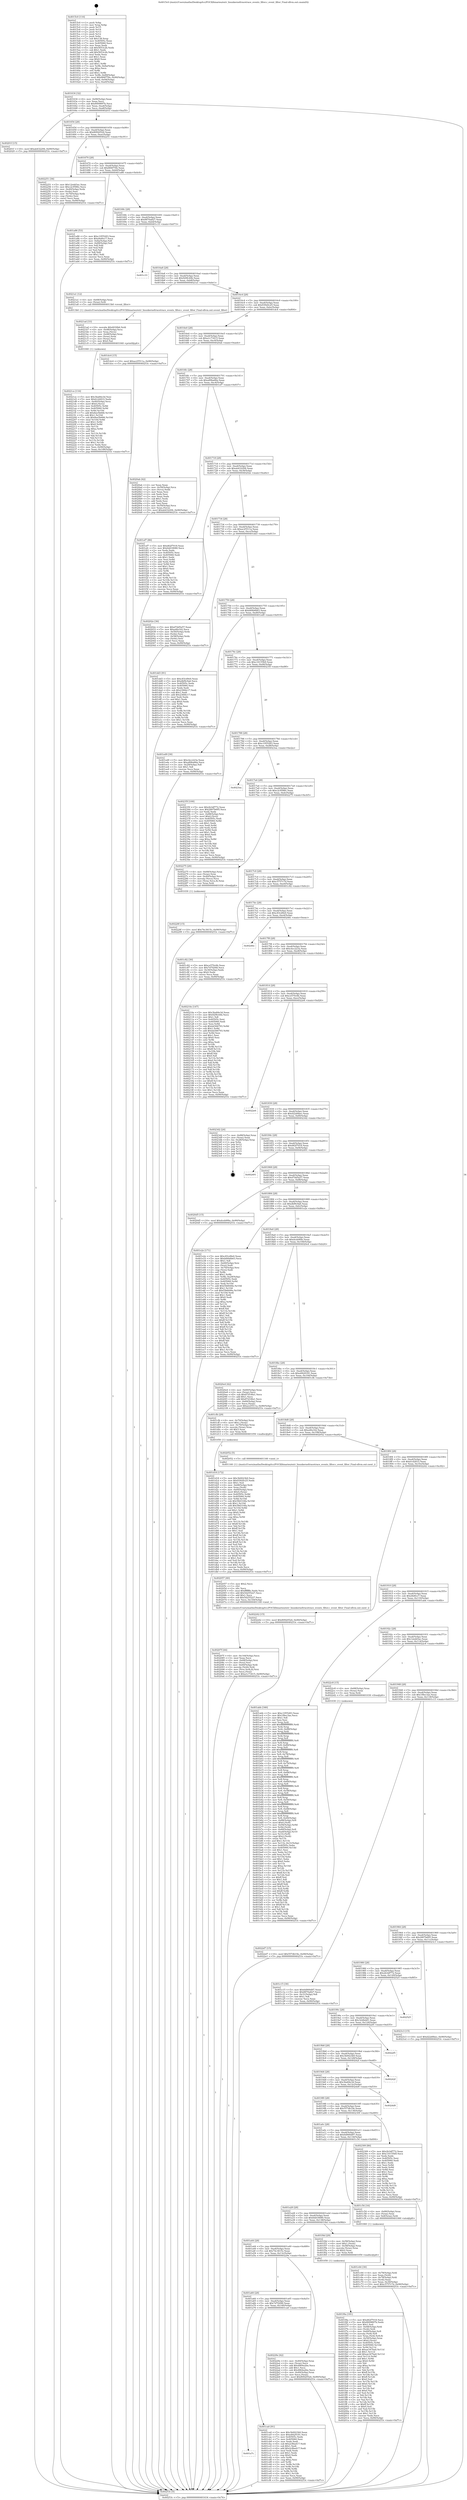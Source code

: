 digraph "0x4015c0" {
  label = "0x4015c0 (/mnt/c/Users/mathe/Desktop/tcc/POCII/binaries/extr_linuxkerneltracetrace_events_filter.c_event_filter_Final-ollvm.out::main(0))"
  labelloc = "t"
  node[shape=record]

  Entry [label="",width=0.3,height=0.3,shape=circle,fillcolor=black,style=filled]
  "0x401634" [label="{
     0x401634 [32]\l
     | [instrs]\l
     &nbsp;&nbsp;0x401634 \<+6\>: mov -0x90(%rbp),%eax\l
     &nbsp;&nbsp;0x40163a \<+2\>: mov %eax,%ecx\l
     &nbsp;&nbsp;0x40163c \<+6\>: sub $0x8009897b,%ecx\l
     &nbsp;&nbsp;0x401642 \<+6\>: mov %eax,-0xa4(%rbp)\l
     &nbsp;&nbsp;0x401648 \<+6\>: mov %ecx,-0xa8(%rbp)\l
     &nbsp;&nbsp;0x40164e \<+6\>: je 000000000040201f \<main+0xa5f\>\l
  }"]
  "0x40201f" [label="{
     0x40201f [15]\l
     | [instrs]\l
     &nbsp;&nbsp;0x40201f \<+10\>: movl $0xab432294,-0x90(%rbp)\l
     &nbsp;&nbsp;0x402029 \<+5\>: jmp 000000000040253c \<main+0xf7c\>\l
  }"]
  "0x401654" [label="{
     0x401654 [28]\l
     | [instrs]\l
     &nbsp;&nbsp;0x401654 \<+5\>: jmp 0000000000401659 \<main+0x99\>\l
     &nbsp;&nbsp;0x401659 \<+6\>: mov -0xa4(%rbp),%eax\l
     &nbsp;&nbsp;0x40165f \<+5\>: sub $0x80920524,%eax\l
     &nbsp;&nbsp;0x401664 \<+6\>: mov %eax,-0xac(%rbp)\l
     &nbsp;&nbsp;0x40166a \<+6\>: je 0000000000402251 \<main+0xc91\>\l
  }"]
  Exit [label="",width=0.3,height=0.3,shape=circle,fillcolor=black,style=filled,peripheries=2]
  "0x402251" [label="{
     0x402251 [36]\l
     | [instrs]\l
     &nbsp;&nbsp;0x402251 \<+5\>: mov $0x12edd3ac,%eax\l
     &nbsp;&nbsp;0x402256 \<+5\>: mov $0xc2c9586c,%ecx\l
     &nbsp;&nbsp;0x40225b \<+4\>: mov -0x40(%rbp),%rdx\l
     &nbsp;&nbsp;0x40225f \<+2\>: mov (%rdx),%esi\l
     &nbsp;&nbsp;0x402261 \<+4\>: mov -0x70(%rbp),%rdx\l
     &nbsp;&nbsp;0x402265 \<+2\>: cmp (%rdx),%esi\l
     &nbsp;&nbsp;0x402267 \<+3\>: cmovl %ecx,%eax\l
     &nbsp;&nbsp;0x40226a \<+6\>: mov %eax,-0x90(%rbp)\l
     &nbsp;&nbsp;0x402270 \<+5\>: jmp 000000000040253c \<main+0xf7c\>\l
  }"]
  "0x401670" [label="{
     0x401670 [28]\l
     | [instrs]\l
     &nbsp;&nbsp;0x401670 \<+5\>: jmp 0000000000401675 \<main+0xb5\>\l
     &nbsp;&nbsp;0x401675 \<+6\>: mov -0xa4(%rbp),%eax\l
     &nbsp;&nbsp;0x40167b \<+5\>: sub $0x884f75fe,%eax\l
     &nbsp;&nbsp;0x401680 \<+6\>: mov %eax,-0xb0(%rbp)\l
     &nbsp;&nbsp;0x401686 \<+6\>: je 0000000000401a86 \<main+0x4c6\>\l
  }"]
  "0x4022d7" [label="{
     0x4022d7 [15]\l
     | [instrs]\l
     &nbsp;&nbsp;0x4022d7 \<+10\>: movl $0x557db19e,-0x90(%rbp)\l
     &nbsp;&nbsp;0x4022e1 \<+5\>: jmp 000000000040253c \<main+0xf7c\>\l
  }"]
  "0x401a86" [label="{
     0x401a86 [53]\l
     | [instrs]\l
     &nbsp;&nbsp;0x401a86 \<+5\>: mov $0xc1955283,%eax\l
     &nbsp;&nbsp;0x401a8b \<+5\>: mov $0xd4d0cc7,%ecx\l
     &nbsp;&nbsp;0x401a90 \<+6\>: mov -0x8a(%rbp),%dl\l
     &nbsp;&nbsp;0x401a96 \<+7\>: mov -0x89(%rbp),%sil\l
     &nbsp;&nbsp;0x401a9d \<+3\>: mov %dl,%dil\l
     &nbsp;&nbsp;0x401aa0 \<+3\>: and %sil,%dil\l
     &nbsp;&nbsp;0x401aa3 \<+3\>: xor %sil,%dl\l
     &nbsp;&nbsp;0x401aa6 \<+3\>: or %dl,%dil\l
     &nbsp;&nbsp;0x401aa9 \<+4\>: test $0x1,%dil\l
     &nbsp;&nbsp;0x401aad \<+3\>: cmovne %ecx,%eax\l
     &nbsp;&nbsp;0x401ab0 \<+6\>: mov %eax,-0x90(%rbp)\l
     &nbsp;&nbsp;0x401ab6 \<+5\>: jmp 000000000040253c \<main+0xf7c\>\l
  }"]
  "0x40168c" [label="{
     0x40168c [28]\l
     | [instrs]\l
     &nbsp;&nbsp;0x40168c \<+5\>: jmp 0000000000401691 \<main+0xd1\>\l
     &nbsp;&nbsp;0x401691 \<+6\>: mov -0xa4(%rbp),%eax\l
     &nbsp;&nbsp;0x401697 \<+5\>: sub $0x8870a827,%eax\l
     &nbsp;&nbsp;0x40169c \<+6\>: mov %eax,-0xb4(%rbp)\l
     &nbsp;&nbsp;0x4016a2 \<+6\>: je 0000000000401c33 \<main+0x673\>\l
  }"]
  "0x40253c" [label="{
     0x40253c [5]\l
     | [instrs]\l
     &nbsp;&nbsp;0x40253c \<+5\>: jmp 0000000000401634 \<main+0x74\>\l
  }"]
  "0x4015c0" [label="{
     0x4015c0 [116]\l
     | [instrs]\l
     &nbsp;&nbsp;0x4015c0 \<+1\>: push %rbp\l
     &nbsp;&nbsp;0x4015c1 \<+3\>: mov %rsp,%rbp\l
     &nbsp;&nbsp;0x4015c4 \<+2\>: push %r15\l
     &nbsp;&nbsp;0x4015c6 \<+2\>: push %r14\l
     &nbsp;&nbsp;0x4015c8 \<+2\>: push %r13\l
     &nbsp;&nbsp;0x4015ca \<+2\>: push %r12\l
     &nbsp;&nbsp;0x4015cc \<+1\>: push %rbx\l
     &nbsp;&nbsp;0x4015cd \<+7\>: sub $0x138,%rsp\l
     &nbsp;&nbsp;0x4015d4 \<+7\>: mov 0x40505c,%eax\l
     &nbsp;&nbsp;0x4015db \<+7\>: mov 0x405060,%ecx\l
     &nbsp;&nbsp;0x4015e2 \<+2\>: mov %eax,%edx\l
     &nbsp;&nbsp;0x4015e4 \<+6\>: sub $0x5653c2b,%edx\l
     &nbsp;&nbsp;0x4015ea \<+3\>: sub $0x1,%edx\l
     &nbsp;&nbsp;0x4015ed \<+6\>: add $0x5653c2b,%edx\l
     &nbsp;&nbsp;0x4015f3 \<+3\>: imul %edx,%eax\l
     &nbsp;&nbsp;0x4015f6 \<+3\>: and $0x1,%eax\l
     &nbsp;&nbsp;0x4015f9 \<+3\>: cmp $0x0,%eax\l
     &nbsp;&nbsp;0x4015fc \<+4\>: sete %r8b\l
     &nbsp;&nbsp;0x401600 \<+4\>: and $0x1,%r8b\l
     &nbsp;&nbsp;0x401604 \<+7\>: mov %r8b,-0x8a(%rbp)\l
     &nbsp;&nbsp;0x40160b \<+3\>: cmp $0xa,%ecx\l
     &nbsp;&nbsp;0x40160e \<+4\>: setl %r8b\l
     &nbsp;&nbsp;0x401612 \<+4\>: and $0x1,%r8b\l
     &nbsp;&nbsp;0x401616 \<+7\>: mov %r8b,-0x89(%rbp)\l
     &nbsp;&nbsp;0x40161d \<+10\>: movl $0x884f75fe,-0x90(%rbp)\l
     &nbsp;&nbsp;0x401627 \<+6\>: mov %edi,-0x94(%rbp)\l
     &nbsp;&nbsp;0x40162d \<+7\>: mov %rsi,-0xa0(%rbp)\l
  }"]
  "0x40228f" [label="{
     0x40228f [15]\l
     | [instrs]\l
     &nbsp;&nbsp;0x40228f \<+10\>: movl $0x74c3615c,-0x90(%rbp)\l
     &nbsp;&nbsp;0x402299 \<+5\>: jmp 000000000040253c \<main+0xf7c\>\l
  }"]
  "0x401c33" [label="{
     0x401c33\l
  }", style=dashed]
  "0x4016a8" [label="{
     0x4016a8 [28]\l
     | [instrs]\l
     &nbsp;&nbsp;0x4016a8 \<+5\>: jmp 00000000004016ad \<main+0xed\>\l
     &nbsp;&nbsp;0x4016ad \<+6\>: mov -0xa4(%rbp),%eax\l
     &nbsp;&nbsp;0x4016b3 \<+5\>: sub $0x929fc44b,%eax\l
     &nbsp;&nbsp;0x4016b8 \<+6\>: mov %eax,-0xb8(%rbp)\l
     &nbsp;&nbsp;0x4016be \<+6\>: je 00000000004021a1 \<main+0xbe1\>\l
  }"]
  "0x4021ce" [label="{
     0x4021ce [116]\l
     | [instrs]\l
     &nbsp;&nbsp;0x4021ce \<+5\>: mov $0x3ba84e3d,%esi\l
     &nbsp;&nbsp;0x4021d3 \<+5\>: mov $0xb1d2833,%edx\l
     &nbsp;&nbsp;0x4021d8 \<+4\>: mov -0x40(%rbp),%rcx\l
     &nbsp;&nbsp;0x4021dc \<+6\>: movl $0x0,(%rcx)\l
     &nbsp;&nbsp;0x4021e2 \<+8\>: mov 0x40505c,%r8d\l
     &nbsp;&nbsp;0x4021ea \<+8\>: mov 0x405060,%r9d\l
     &nbsp;&nbsp;0x4021f2 \<+3\>: mov %r8d,%r10d\l
     &nbsp;&nbsp;0x4021f5 \<+7\>: add $0x8ee5b666,%r10d\l
     &nbsp;&nbsp;0x4021fc \<+4\>: sub $0x1,%r10d\l
     &nbsp;&nbsp;0x402200 \<+7\>: sub $0x8ee5b666,%r10d\l
     &nbsp;&nbsp;0x402207 \<+4\>: imul %r10d,%r8d\l
     &nbsp;&nbsp;0x40220b \<+4\>: and $0x1,%r8d\l
     &nbsp;&nbsp;0x40220f \<+4\>: cmp $0x0,%r8d\l
     &nbsp;&nbsp;0x402213 \<+4\>: sete %r11b\l
     &nbsp;&nbsp;0x402217 \<+4\>: cmp $0xa,%r9d\l
     &nbsp;&nbsp;0x40221b \<+3\>: setl %bl\l
     &nbsp;&nbsp;0x40221e \<+3\>: mov %r11b,%r14b\l
     &nbsp;&nbsp;0x402221 \<+3\>: and %bl,%r14b\l
     &nbsp;&nbsp;0x402224 \<+3\>: xor %bl,%r11b\l
     &nbsp;&nbsp;0x402227 \<+3\>: or %r11b,%r14b\l
     &nbsp;&nbsp;0x40222a \<+4\>: test $0x1,%r14b\l
     &nbsp;&nbsp;0x40222e \<+3\>: cmovne %edx,%esi\l
     &nbsp;&nbsp;0x402231 \<+6\>: mov %esi,-0x90(%rbp)\l
     &nbsp;&nbsp;0x402237 \<+6\>: mov %eax,-0x148(%rbp)\l
     &nbsp;&nbsp;0x40223d \<+5\>: jmp 000000000040253c \<main+0xf7c\>\l
  }"]
  "0x4021a1" [label="{
     0x4021a1 [12]\l
     | [instrs]\l
     &nbsp;&nbsp;0x4021a1 \<+4\>: mov -0x68(%rbp),%rax\l
     &nbsp;&nbsp;0x4021a5 \<+3\>: mov (%rax),%rdi\l
     &nbsp;&nbsp;0x4021a8 \<+5\>: call 00000000004013b0 \<event_filter\>\l
     | [calls]\l
     &nbsp;&nbsp;0x4013b0 \{1\} (/mnt/c/Users/mathe/Desktop/tcc/POCII/binaries/extr_linuxkerneltracetrace_events_filter.c_event_filter_Final-ollvm.out::event_filter)\l
  }"]
  "0x4016c4" [label="{
     0x4016c4 [28]\l
     | [instrs]\l
     &nbsp;&nbsp;0x4016c4 \<+5\>: jmp 00000000004016c9 \<main+0x109\>\l
     &nbsp;&nbsp;0x4016c9 \<+6\>: mov -0xa4(%rbp),%eax\l
     &nbsp;&nbsp;0x4016cf \<+5\>: sub $0x93920c25,%eax\l
     &nbsp;&nbsp;0x4016d4 \<+6\>: mov %eax,-0xbc(%rbp)\l
     &nbsp;&nbsp;0x4016da \<+6\>: je 0000000000401dc4 \<main+0x804\>\l
  }"]
  "0x4021ad" [label="{
     0x4021ad [33]\l
     | [instrs]\l
     &nbsp;&nbsp;0x4021ad \<+10\>: movabs $0x4030b6,%rdi\l
     &nbsp;&nbsp;0x4021b7 \<+4\>: mov -0x48(%rbp),%rcx\l
     &nbsp;&nbsp;0x4021bb \<+3\>: mov %rax,(%rcx)\l
     &nbsp;&nbsp;0x4021be \<+4\>: mov -0x48(%rbp),%rax\l
     &nbsp;&nbsp;0x4021c2 \<+3\>: mov (%rax),%rax\l
     &nbsp;&nbsp;0x4021c5 \<+2\>: mov (%rax),%esi\l
     &nbsp;&nbsp;0x4021c7 \<+2\>: mov $0x0,%al\l
     &nbsp;&nbsp;0x4021c9 \<+5\>: call 0000000000401040 \<printf@plt\>\l
     | [calls]\l
     &nbsp;&nbsp;0x401040 \{1\} (unknown)\l
  }"]
  "0x401dc4" [label="{
     0x401dc4 [15]\l
     | [instrs]\l
     &nbsp;&nbsp;0x401dc4 \<+10\>: movl $0xac25511a,-0x90(%rbp)\l
     &nbsp;&nbsp;0x401dce \<+5\>: jmp 000000000040253c \<main+0xf7c\>\l
  }"]
  "0x4016e0" [label="{
     0x4016e0 [28]\l
     | [instrs]\l
     &nbsp;&nbsp;0x4016e0 \<+5\>: jmp 00000000004016e5 \<main+0x125\>\l
     &nbsp;&nbsp;0x4016e5 \<+6\>: mov -0xa4(%rbp),%eax\l
     &nbsp;&nbsp;0x4016eb \<+5\>: sub $0xa1c73415,%eax\l
     &nbsp;&nbsp;0x4016f0 \<+6\>: mov %eax,-0xc0(%rbp)\l
     &nbsp;&nbsp;0x4016f6 \<+6\>: je 00000000004020ab \<main+0xaeb\>\l
  }"]
  "0x40207f" [label="{
     0x40207f [44]\l
     | [instrs]\l
     &nbsp;&nbsp;0x40207f \<+6\>: mov -0x144(%rbp),%ecx\l
     &nbsp;&nbsp;0x402085 \<+3\>: imul %eax,%ecx\l
     &nbsp;&nbsp;0x402088 \<+4\>: mov -0x68(%rbp),%rsi\l
     &nbsp;&nbsp;0x40208c \<+3\>: mov (%rsi),%rsi\l
     &nbsp;&nbsp;0x40208f \<+4\>: mov -0x60(%rbp),%rdi\l
     &nbsp;&nbsp;0x402093 \<+3\>: movslq (%rdi),%rdi\l
     &nbsp;&nbsp;0x402096 \<+4\>: mov (%rsi,%rdi,8),%rsi\l
     &nbsp;&nbsp;0x40209a \<+2\>: mov %ecx,(%rsi)\l
     &nbsp;&nbsp;0x40209c \<+10\>: movl $0xa1c73415,-0x90(%rbp)\l
     &nbsp;&nbsp;0x4020a6 \<+5\>: jmp 000000000040253c \<main+0xf7c\>\l
  }"]
  "0x4020ab" [label="{
     0x4020ab [42]\l
     | [instrs]\l
     &nbsp;&nbsp;0x4020ab \<+2\>: xor %eax,%eax\l
     &nbsp;&nbsp;0x4020ad \<+4\>: mov -0x50(%rbp),%rcx\l
     &nbsp;&nbsp;0x4020b1 \<+2\>: mov (%rcx),%edx\l
     &nbsp;&nbsp;0x4020b3 \<+2\>: mov %eax,%esi\l
     &nbsp;&nbsp;0x4020b5 \<+2\>: sub %edx,%esi\l
     &nbsp;&nbsp;0x4020b7 \<+2\>: mov %eax,%edx\l
     &nbsp;&nbsp;0x4020b9 \<+3\>: sub $0x1,%edx\l
     &nbsp;&nbsp;0x4020bc \<+2\>: add %edx,%esi\l
     &nbsp;&nbsp;0x4020be \<+2\>: sub %esi,%eax\l
     &nbsp;&nbsp;0x4020c0 \<+4\>: mov -0x50(%rbp),%rcx\l
     &nbsp;&nbsp;0x4020c4 \<+2\>: mov %eax,(%rcx)\l
     &nbsp;&nbsp;0x4020c6 \<+10\>: movl $0xab432294,-0x90(%rbp)\l
     &nbsp;&nbsp;0x4020d0 \<+5\>: jmp 000000000040253c \<main+0xf7c\>\l
  }"]
  "0x4016fc" [label="{
     0x4016fc [28]\l
     | [instrs]\l
     &nbsp;&nbsp;0x4016fc \<+5\>: jmp 0000000000401701 \<main+0x141\>\l
     &nbsp;&nbsp;0x401701 \<+6\>: mov -0xa4(%rbp),%eax\l
     &nbsp;&nbsp;0x401707 \<+5\>: sub $0xa89ba66a,%eax\l
     &nbsp;&nbsp;0x40170c \<+6\>: mov %eax,-0xc4(%rbp)\l
     &nbsp;&nbsp;0x401712 \<+6\>: je 0000000000401ef7 \<main+0x937\>\l
  }"]
  "0x402057" [label="{
     0x402057 [40]\l
     | [instrs]\l
     &nbsp;&nbsp;0x402057 \<+5\>: mov $0x2,%ecx\l
     &nbsp;&nbsp;0x40205c \<+1\>: cltd\l
     &nbsp;&nbsp;0x40205d \<+2\>: idiv %ecx\l
     &nbsp;&nbsp;0x40205f \<+6\>: imul $0xfffffffe,%edx,%ecx\l
     &nbsp;&nbsp;0x402065 \<+6\>: add $0x5d255227,%ecx\l
     &nbsp;&nbsp;0x40206b \<+3\>: add $0x1,%ecx\l
     &nbsp;&nbsp;0x40206e \<+6\>: sub $0x5d255227,%ecx\l
     &nbsp;&nbsp;0x402074 \<+6\>: mov %ecx,-0x144(%rbp)\l
     &nbsp;&nbsp;0x40207a \<+5\>: call 0000000000401160 \<next_i\>\l
     | [calls]\l
     &nbsp;&nbsp;0x401160 \{1\} (/mnt/c/Users/mathe/Desktop/tcc/POCII/binaries/extr_linuxkerneltracetrace_events_filter.c_event_filter_Final-ollvm.out::next_i)\l
  }"]
  "0x401ef7" [label="{
     0x401ef7 [86]\l
     | [instrs]\l
     &nbsp;&nbsp;0x401ef7 \<+5\>: mov $0xd62f7018,%eax\l
     &nbsp;&nbsp;0x401efc \<+5\>: mov $0x6dd18080,%ecx\l
     &nbsp;&nbsp;0x401f01 \<+2\>: xor %edx,%edx\l
     &nbsp;&nbsp;0x401f03 \<+7\>: mov 0x40505c,%esi\l
     &nbsp;&nbsp;0x401f0a \<+7\>: mov 0x405060,%edi\l
     &nbsp;&nbsp;0x401f11 \<+3\>: sub $0x1,%edx\l
     &nbsp;&nbsp;0x401f14 \<+3\>: mov %esi,%r8d\l
     &nbsp;&nbsp;0x401f17 \<+3\>: add %edx,%r8d\l
     &nbsp;&nbsp;0x401f1a \<+4\>: imul %r8d,%esi\l
     &nbsp;&nbsp;0x401f1e \<+3\>: and $0x1,%esi\l
     &nbsp;&nbsp;0x401f21 \<+3\>: cmp $0x0,%esi\l
     &nbsp;&nbsp;0x401f24 \<+4\>: sete %r9b\l
     &nbsp;&nbsp;0x401f28 \<+3\>: cmp $0xa,%edi\l
     &nbsp;&nbsp;0x401f2b \<+4\>: setl %r10b\l
     &nbsp;&nbsp;0x401f2f \<+3\>: mov %r9b,%r11b\l
     &nbsp;&nbsp;0x401f32 \<+3\>: and %r10b,%r11b\l
     &nbsp;&nbsp;0x401f35 \<+3\>: xor %r10b,%r9b\l
     &nbsp;&nbsp;0x401f38 \<+3\>: or %r9b,%r11b\l
     &nbsp;&nbsp;0x401f3b \<+4\>: test $0x1,%r11b\l
     &nbsp;&nbsp;0x401f3f \<+3\>: cmovne %ecx,%eax\l
     &nbsp;&nbsp;0x401f42 \<+6\>: mov %eax,-0x90(%rbp)\l
     &nbsp;&nbsp;0x401f48 \<+5\>: jmp 000000000040253c \<main+0xf7c\>\l
  }"]
  "0x401718" [label="{
     0x401718 [28]\l
     | [instrs]\l
     &nbsp;&nbsp;0x401718 \<+5\>: jmp 000000000040171d \<main+0x15d\>\l
     &nbsp;&nbsp;0x40171d \<+6\>: mov -0xa4(%rbp),%eax\l
     &nbsp;&nbsp;0x401723 \<+5\>: sub $0xab432294,%eax\l
     &nbsp;&nbsp;0x401728 \<+6\>: mov %eax,-0xc8(%rbp)\l
     &nbsp;&nbsp;0x40172e \<+6\>: je 000000000040202e \<main+0xa6e\>\l
  }"]
  "0x401f6a" [label="{
     0x401f6a [181]\l
     | [instrs]\l
     &nbsp;&nbsp;0x401f6a \<+5\>: mov $0xd62f7018,%ecx\l
     &nbsp;&nbsp;0x401f6f \<+5\>: mov $0x8009897b,%edx\l
     &nbsp;&nbsp;0x401f74 \<+3\>: mov $0x1,%sil\l
     &nbsp;&nbsp;0x401f77 \<+4\>: mov -0x68(%rbp),%rdi\l
     &nbsp;&nbsp;0x401f7b \<+3\>: mov (%rdi),%rdi\l
     &nbsp;&nbsp;0x401f7e \<+4\>: mov -0x60(%rbp),%r8\l
     &nbsp;&nbsp;0x401f82 \<+3\>: movslq (%r8),%r8\l
     &nbsp;&nbsp;0x401f85 \<+4\>: mov %rax,(%rdi,%r8,8)\l
     &nbsp;&nbsp;0x401f89 \<+4\>: mov -0x50(%rbp),%rax\l
     &nbsp;&nbsp;0x401f8d \<+6\>: movl $0x0,(%rax)\l
     &nbsp;&nbsp;0x401f93 \<+8\>: mov 0x40505c,%r9d\l
     &nbsp;&nbsp;0x401f9b \<+8\>: mov 0x405060,%r10d\l
     &nbsp;&nbsp;0x401fa3 \<+3\>: mov %r9d,%r11d\l
     &nbsp;&nbsp;0x401fa6 \<+7\>: sub $0xae347ba0,%r11d\l
     &nbsp;&nbsp;0x401fad \<+4\>: sub $0x1,%r11d\l
     &nbsp;&nbsp;0x401fb1 \<+7\>: add $0xae347ba0,%r11d\l
     &nbsp;&nbsp;0x401fb8 \<+4\>: imul %r11d,%r9d\l
     &nbsp;&nbsp;0x401fbc \<+4\>: and $0x1,%r9d\l
     &nbsp;&nbsp;0x401fc0 \<+4\>: cmp $0x0,%r9d\l
     &nbsp;&nbsp;0x401fc4 \<+3\>: sete %bl\l
     &nbsp;&nbsp;0x401fc7 \<+4\>: cmp $0xa,%r10d\l
     &nbsp;&nbsp;0x401fcb \<+4\>: setl %r14b\l
     &nbsp;&nbsp;0x401fcf \<+3\>: mov %bl,%r15b\l
     &nbsp;&nbsp;0x401fd2 \<+4\>: xor $0xff,%r15b\l
     &nbsp;&nbsp;0x401fd6 \<+3\>: mov %r14b,%r12b\l
     &nbsp;&nbsp;0x401fd9 \<+4\>: xor $0xff,%r12b\l
     &nbsp;&nbsp;0x401fdd \<+4\>: xor $0x0,%sil\l
     &nbsp;&nbsp;0x401fe1 \<+3\>: mov %r15b,%r13b\l
     &nbsp;&nbsp;0x401fe4 \<+4\>: and $0x0,%r13b\l
     &nbsp;&nbsp;0x401fe8 \<+3\>: and %sil,%bl\l
     &nbsp;&nbsp;0x401feb \<+3\>: mov %r12b,%al\l
     &nbsp;&nbsp;0x401fee \<+2\>: and $0x0,%al\l
     &nbsp;&nbsp;0x401ff0 \<+3\>: and %sil,%r14b\l
     &nbsp;&nbsp;0x401ff3 \<+3\>: or %bl,%r13b\l
     &nbsp;&nbsp;0x401ff6 \<+3\>: or %r14b,%al\l
     &nbsp;&nbsp;0x401ff9 \<+3\>: xor %al,%r13b\l
     &nbsp;&nbsp;0x401ffc \<+3\>: or %r12b,%r15b\l
     &nbsp;&nbsp;0x401fff \<+4\>: xor $0xff,%r15b\l
     &nbsp;&nbsp;0x402003 \<+4\>: or $0x0,%sil\l
     &nbsp;&nbsp;0x402007 \<+3\>: and %sil,%r15b\l
     &nbsp;&nbsp;0x40200a \<+3\>: or %r15b,%r13b\l
     &nbsp;&nbsp;0x40200d \<+4\>: test $0x1,%r13b\l
     &nbsp;&nbsp;0x402011 \<+3\>: cmovne %edx,%ecx\l
     &nbsp;&nbsp;0x402014 \<+6\>: mov %ecx,-0x90(%rbp)\l
     &nbsp;&nbsp;0x40201a \<+5\>: jmp 000000000040253c \<main+0xf7c\>\l
  }"]
  "0x40202e" [label="{
     0x40202e [36]\l
     | [instrs]\l
     &nbsp;&nbsp;0x40202e \<+5\>: mov $0xd7dd5a57,%eax\l
     &nbsp;&nbsp;0x402033 \<+5\>: mov $0xa4fa162,%ecx\l
     &nbsp;&nbsp;0x402038 \<+4\>: mov -0x50(%rbp),%rdx\l
     &nbsp;&nbsp;0x40203c \<+2\>: mov (%rdx),%esi\l
     &nbsp;&nbsp;0x40203e \<+4\>: mov -0x58(%rbp),%rdx\l
     &nbsp;&nbsp;0x402042 \<+2\>: cmp (%rdx),%esi\l
     &nbsp;&nbsp;0x402044 \<+3\>: cmovl %ecx,%eax\l
     &nbsp;&nbsp;0x402047 \<+6\>: mov %eax,-0x90(%rbp)\l
     &nbsp;&nbsp;0x40204d \<+5\>: jmp 000000000040253c \<main+0xf7c\>\l
  }"]
  "0x401734" [label="{
     0x401734 [28]\l
     | [instrs]\l
     &nbsp;&nbsp;0x401734 \<+5\>: jmp 0000000000401739 \<main+0x179\>\l
     &nbsp;&nbsp;0x401739 \<+6\>: mov -0xa4(%rbp),%eax\l
     &nbsp;&nbsp;0x40173f \<+5\>: sub $0xac25511a,%eax\l
     &nbsp;&nbsp;0x401744 \<+6\>: mov %eax,-0xcc(%rbp)\l
     &nbsp;&nbsp;0x40174a \<+6\>: je 0000000000401dd3 \<main+0x813\>\l
  }"]
  "0x401d18" [label="{
     0x401d18 [172]\l
     | [instrs]\l
     &nbsp;&nbsp;0x401d18 \<+5\>: mov $0x3b0023b9,%ecx\l
     &nbsp;&nbsp;0x401d1d \<+5\>: mov $0x93920c25,%edx\l
     &nbsp;&nbsp;0x401d22 \<+3\>: mov $0x1,%sil\l
     &nbsp;&nbsp;0x401d25 \<+4\>: mov -0x68(%rbp),%rdi\l
     &nbsp;&nbsp;0x401d29 \<+3\>: mov %rax,(%rdi)\l
     &nbsp;&nbsp;0x401d2c \<+4\>: mov -0x60(%rbp),%rax\l
     &nbsp;&nbsp;0x401d30 \<+6\>: movl $0x0,(%rax)\l
     &nbsp;&nbsp;0x401d36 \<+8\>: mov 0x40505c,%r8d\l
     &nbsp;&nbsp;0x401d3e \<+8\>: mov 0x405060,%r9d\l
     &nbsp;&nbsp;0x401d46 \<+3\>: mov %r8d,%r10d\l
     &nbsp;&nbsp;0x401d49 \<+7\>: sub $0x58d316fa,%r10d\l
     &nbsp;&nbsp;0x401d50 \<+4\>: sub $0x1,%r10d\l
     &nbsp;&nbsp;0x401d54 \<+7\>: add $0x58d316fa,%r10d\l
     &nbsp;&nbsp;0x401d5b \<+4\>: imul %r10d,%r8d\l
     &nbsp;&nbsp;0x401d5f \<+4\>: and $0x1,%r8d\l
     &nbsp;&nbsp;0x401d63 \<+4\>: cmp $0x0,%r8d\l
     &nbsp;&nbsp;0x401d67 \<+4\>: sete %r11b\l
     &nbsp;&nbsp;0x401d6b \<+4\>: cmp $0xa,%r9d\l
     &nbsp;&nbsp;0x401d6f \<+3\>: setl %bl\l
     &nbsp;&nbsp;0x401d72 \<+3\>: mov %r11b,%r14b\l
     &nbsp;&nbsp;0x401d75 \<+4\>: xor $0xff,%r14b\l
     &nbsp;&nbsp;0x401d79 \<+3\>: mov %bl,%r15b\l
     &nbsp;&nbsp;0x401d7c \<+4\>: xor $0xff,%r15b\l
     &nbsp;&nbsp;0x401d80 \<+4\>: xor $0x1,%sil\l
     &nbsp;&nbsp;0x401d84 \<+3\>: mov %r14b,%r12b\l
     &nbsp;&nbsp;0x401d87 \<+4\>: and $0xff,%r12b\l
     &nbsp;&nbsp;0x401d8b \<+3\>: and %sil,%r11b\l
     &nbsp;&nbsp;0x401d8e \<+3\>: mov %r15b,%r13b\l
     &nbsp;&nbsp;0x401d91 \<+4\>: and $0xff,%r13b\l
     &nbsp;&nbsp;0x401d95 \<+3\>: and %sil,%bl\l
     &nbsp;&nbsp;0x401d98 \<+3\>: or %r11b,%r12b\l
     &nbsp;&nbsp;0x401d9b \<+3\>: or %bl,%r13b\l
     &nbsp;&nbsp;0x401d9e \<+3\>: xor %r13b,%r12b\l
     &nbsp;&nbsp;0x401da1 \<+3\>: or %r15b,%r14b\l
     &nbsp;&nbsp;0x401da4 \<+4\>: xor $0xff,%r14b\l
     &nbsp;&nbsp;0x401da8 \<+4\>: or $0x1,%sil\l
     &nbsp;&nbsp;0x401dac \<+3\>: and %sil,%r14b\l
     &nbsp;&nbsp;0x401daf \<+3\>: or %r14b,%r12b\l
     &nbsp;&nbsp;0x401db2 \<+4\>: test $0x1,%r12b\l
     &nbsp;&nbsp;0x401db6 \<+3\>: cmovne %edx,%ecx\l
     &nbsp;&nbsp;0x401db9 \<+6\>: mov %ecx,-0x90(%rbp)\l
     &nbsp;&nbsp;0x401dbf \<+5\>: jmp 000000000040253c \<main+0xf7c\>\l
  }"]
  "0x401dd3" [label="{
     0x401dd3 [91]\l
     | [instrs]\l
     &nbsp;&nbsp;0x401dd3 \<+5\>: mov $0xc83cd9e0,%eax\l
     &nbsp;&nbsp;0x401dd8 \<+5\>: mov $0xdbf9c9a6,%ecx\l
     &nbsp;&nbsp;0x401ddd \<+7\>: mov 0x40505c,%edx\l
     &nbsp;&nbsp;0x401de4 \<+7\>: mov 0x405060,%esi\l
     &nbsp;&nbsp;0x401deb \<+2\>: mov %edx,%edi\l
     &nbsp;&nbsp;0x401ded \<+6\>: sub $0x236fdc17,%edi\l
     &nbsp;&nbsp;0x401df3 \<+3\>: sub $0x1,%edi\l
     &nbsp;&nbsp;0x401df6 \<+6\>: add $0x236fdc17,%edi\l
     &nbsp;&nbsp;0x401dfc \<+3\>: imul %edi,%edx\l
     &nbsp;&nbsp;0x401dff \<+3\>: and $0x1,%edx\l
     &nbsp;&nbsp;0x401e02 \<+3\>: cmp $0x0,%edx\l
     &nbsp;&nbsp;0x401e05 \<+4\>: sete %r8b\l
     &nbsp;&nbsp;0x401e09 \<+3\>: cmp $0xa,%esi\l
     &nbsp;&nbsp;0x401e0c \<+4\>: setl %r9b\l
     &nbsp;&nbsp;0x401e10 \<+3\>: mov %r8b,%r10b\l
     &nbsp;&nbsp;0x401e13 \<+3\>: and %r9b,%r10b\l
     &nbsp;&nbsp;0x401e16 \<+3\>: xor %r9b,%r8b\l
     &nbsp;&nbsp;0x401e19 \<+3\>: or %r8b,%r10b\l
     &nbsp;&nbsp;0x401e1c \<+4\>: test $0x1,%r10b\l
     &nbsp;&nbsp;0x401e20 \<+3\>: cmovne %ecx,%eax\l
     &nbsp;&nbsp;0x401e23 \<+6\>: mov %eax,-0x90(%rbp)\l
     &nbsp;&nbsp;0x401e29 \<+5\>: jmp 000000000040253c \<main+0xf7c\>\l
  }"]
  "0x401750" [label="{
     0x401750 [28]\l
     | [instrs]\l
     &nbsp;&nbsp;0x401750 \<+5\>: jmp 0000000000401755 \<main+0x195\>\l
     &nbsp;&nbsp;0x401755 \<+6\>: mov -0xa4(%rbp),%eax\l
     &nbsp;&nbsp;0x40175b \<+5\>: sub $0xb84b6b63,%eax\l
     &nbsp;&nbsp;0x401760 \<+6\>: mov %eax,-0xd0(%rbp)\l
     &nbsp;&nbsp;0x401766 \<+6\>: je 0000000000401ed9 \<main+0x919\>\l
  }"]
  "0x401a7c" [label="{
     0x401a7c\l
  }", style=dashed]
  "0x401ed9" [label="{
     0x401ed9 [30]\l
     | [instrs]\l
     &nbsp;&nbsp;0x401ed9 \<+5\>: mov $0xcbcc223a,%eax\l
     &nbsp;&nbsp;0x401ede \<+5\>: mov $0xa89ba66a,%ecx\l
     &nbsp;&nbsp;0x401ee3 \<+3\>: mov -0x29(%rbp),%dl\l
     &nbsp;&nbsp;0x401ee6 \<+3\>: test $0x1,%dl\l
     &nbsp;&nbsp;0x401ee9 \<+3\>: cmovne %ecx,%eax\l
     &nbsp;&nbsp;0x401eec \<+6\>: mov %eax,-0x90(%rbp)\l
     &nbsp;&nbsp;0x401ef2 \<+5\>: jmp 000000000040253c \<main+0xf7c\>\l
  }"]
  "0x40176c" [label="{
     0x40176c [28]\l
     | [instrs]\l
     &nbsp;&nbsp;0x40176c \<+5\>: jmp 0000000000401771 \<main+0x1b1\>\l
     &nbsp;&nbsp;0x401771 \<+6\>: mov -0xa4(%rbp),%eax\l
     &nbsp;&nbsp;0x401777 \<+5\>: sub $0xc16155b9,%eax\l
     &nbsp;&nbsp;0x40177c \<+6\>: mov %eax,-0xd4(%rbp)\l
     &nbsp;&nbsp;0x401782 \<+6\>: je 000000000040235f \<main+0xd9f\>\l
  }"]
  "0x401ca0" [label="{
     0x401ca0 [91]\l
     | [instrs]\l
     &nbsp;&nbsp;0x401ca0 \<+5\>: mov $0x3b0023b9,%eax\l
     &nbsp;&nbsp;0x401ca5 \<+5\>: mov $0xe8429181,%ecx\l
     &nbsp;&nbsp;0x401caa \<+7\>: mov 0x40505c,%edx\l
     &nbsp;&nbsp;0x401cb1 \<+7\>: mov 0x405060,%esi\l
     &nbsp;&nbsp;0x401cb8 \<+2\>: mov %edx,%edi\l
     &nbsp;&nbsp;0x401cba \<+6\>: sub $0x2c8ba417,%edi\l
     &nbsp;&nbsp;0x401cc0 \<+3\>: sub $0x1,%edi\l
     &nbsp;&nbsp;0x401cc3 \<+6\>: add $0x2c8ba417,%edi\l
     &nbsp;&nbsp;0x401cc9 \<+3\>: imul %edi,%edx\l
     &nbsp;&nbsp;0x401ccc \<+3\>: and $0x1,%edx\l
     &nbsp;&nbsp;0x401ccf \<+3\>: cmp $0x0,%edx\l
     &nbsp;&nbsp;0x401cd2 \<+4\>: sete %r8b\l
     &nbsp;&nbsp;0x401cd6 \<+3\>: cmp $0xa,%esi\l
     &nbsp;&nbsp;0x401cd9 \<+4\>: setl %r9b\l
     &nbsp;&nbsp;0x401cdd \<+3\>: mov %r8b,%r10b\l
     &nbsp;&nbsp;0x401ce0 \<+3\>: and %r9b,%r10b\l
     &nbsp;&nbsp;0x401ce3 \<+3\>: xor %r9b,%r8b\l
     &nbsp;&nbsp;0x401ce6 \<+3\>: or %r8b,%r10b\l
     &nbsp;&nbsp;0x401ce9 \<+4\>: test $0x1,%r10b\l
     &nbsp;&nbsp;0x401ced \<+3\>: cmovne %ecx,%eax\l
     &nbsp;&nbsp;0x401cf0 \<+6\>: mov %eax,-0x90(%rbp)\l
     &nbsp;&nbsp;0x401cf6 \<+5\>: jmp 000000000040253c \<main+0xf7c\>\l
  }"]
  "0x40235f" [label="{
     0x40235f [100]\l
     | [instrs]\l
     &nbsp;&nbsp;0x40235f \<+5\>: mov $0x2b3df772,%eax\l
     &nbsp;&nbsp;0x402364 \<+5\>: mov $0x2807b695,%ecx\l
     &nbsp;&nbsp;0x402369 \<+2\>: xor %edx,%edx\l
     &nbsp;&nbsp;0x40236b \<+7\>: mov -0x88(%rbp),%rsi\l
     &nbsp;&nbsp;0x402372 \<+6\>: movl $0x0,(%rsi)\l
     &nbsp;&nbsp;0x402378 \<+7\>: mov 0x40505c,%edi\l
     &nbsp;&nbsp;0x40237f \<+8\>: mov 0x405060,%r8d\l
     &nbsp;&nbsp;0x402387 \<+3\>: sub $0x1,%edx\l
     &nbsp;&nbsp;0x40238a \<+3\>: mov %edi,%r9d\l
     &nbsp;&nbsp;0x40238d \<+3\>: add %edx,%r9d\l
     &nbsp;&nbsp;0x402390 \<+4\>: imul %r9d,%edi\l
     &nbsp;&nbsp;0x402394 \<+3\>: and $0x1,%edi\l
     &nbsp;&nbsp;0x402397 \<+3\>: cmp $0x0,%edi\l
     &nbsp;&nbsp;0x40239a \<+4\>: sete %r10b\l
     &nbsp;&nbsp;0x40239e \<+4\>: cmp $0xa,%r8d\l
     &nbsp;&nbsp;0x4023a2 \<+4\>: setl %r11b\l
     &nbsp;&nbsp;0x4023a6 \<+3\>: mov %r10b,%bl\l
     &nbsp;&nbsp;0x4023a9 \<+3\>: and %r11b,%bl\l
     &nbsp;&nbsp;0x4023ac \<+3\>: xor %r11b,%r10b\l
     &nbsp;&nbsp;0x4023af \<+3\>: or %r10b,%bl\l
     &nbsp;&nbsp;0x4023b2 \<+3\>: test $0x1,%bl\l
     &nbsp;&nbsp;0x4023b5 \<+3\>: cmovne %ecx,%eax\l
     &nbsp;&nbsp;0x4023b8 \<+6\>: mov %eax,-0x90(%rbp)\l
     &nbsp;&nbsp;0x4023be \<+5\>: jmp 000000000040253c \<main+0xf7c\>\l
  }"]
  "0x401788" [label="{
     0x401788 [28]\l
     | [instrs]\l
     &nbsp;&nbsp;0x401788 \<+5\>: jmp 000000000040178d \<main+0x1cd\>\l
     &nbsp;&nbsp;0x40178d \<+6\>: mov -0xa4(%rbp),%eax\l
     &nbsp;&nbsp;0x401793 \<+5\>: sub $0xc1955283,%eax\l
     &nbsp;&nbsp;0x401798 \<+6\>: mov %eax,-0xd8(%rbp)\l
     &nbsp;&nbsp;0x40179e \<+6\>: je 00000000004023ea \<main+0xe2a\>\l
  }"]
  "0x401a60" [label="{
     0x401a60 [28]\l
     | [instrs]\l
     &nbsp;&nbsp;0x401a60 \<+5\>: jmp 0000000000401a65 \<main+0x4a5\>\l
     &nbsp;&nbsp;0x401a65 \<+6\>: mov -0xa4(%rbp),%eax\l
     &nbsp;&nbsp;0x401a6b \<+5\>: sub $0x7d7f2f48,%eax\l
     &nbsp;&nbsp;0x401a70 \<+6\>: mov %eax,-0x140(%rbp)\l
     &nbsp;&nbsp;0x401a76 \<+6\>: je 0000000000401ca0 \<main+0x6e0\>\l
  }"]
  "0x4023ea" [label="{
     0x4023ea\l
  }", style=dashed]
  "0x4017a4" [label="{
     0x4017a4 [28]\l
     | [instrs]\l
     &nbsp;&nbsp;0x4017a4 \<+5\>: jmp 00000000004017a9 \<main+0x1e9\>\l
     &nbsp;&nbsp;0x4017a9 \<+6\>: mov -0xa4(%rbp),%eax\l
     &nbsp;&nbsp;0x4017af \<+5\>: sub $0xc2c9586c,%eax\l
     &nbsp;&nbsp;0x4017b4 \<+6\>: mov %eax,-0xdc(%rbp)\l
     &nbsp;&nbsp;0x4017ba \<+6\>: je 0000000000402275 \<main+0xcb5\>\l
  }"]
  "0x40229e" [label="{
     0x40229e [42]\l
     | [instrs]\l
     &nbsp;&nbsp;0x40229e \<+4\>: mov -0x40(%rbp),%rax\l
     &nbsp;&nbsp;0x4022a2 \<+2\>: mov (%rax),%ecx\l
     &nbsp;&nbsp;0x4022a4 \<+6\>: add $0x4864a2be,%ecx\l
     &nbsp;&nbsp;0x4022aa \<+3\>: add $0x1,%ecx\l
     &nbsp;&nbsp;0x4022ad \<+6\>: sub $0x4864a2be,%ecx\l
     &nbsp;&nbsp;0x4022b3 \<+4\>: mov -0x40(%rbp),%rax\l
     &nbsp;&nbsp;0x4022b7 \<+2\>: mov %ecx,(%rax)\l
     &nbsp;&nbsp;0x4022b9 \<+10\>: movl $0x80920524,-0x90(%rbp)\l
     &nbsp;&nbsp;0x4022c3 \<+5\>: jmp 000000000040253c \<main+0xf7c\>\l
  }"]
  "0x402275" [label="{
     0x402275 [26]\l
     | [instrs]\l
     &nbsp;&nbsp;0x402275 \<+4\>: mov -0x68(%rbp),%rax\l
     &nbsp;&nbsp;0x402279 \<+3\>: mov (%rax),%rax\l
     &nbsp;&nbsp;0x40227c \<+4\>: mov -0x40(%rbp),%rcx\l
     &nbsp;&nbsp;0x402280 \<+3\>: movslq (%rcx),%rcx\l
     &nbsp;&nbsp;0x402283 \<+4\>: mov (%rax,%rcx,8),%rax\l
     &nbsp;&nbsp;0x402287 \<+3\>: mov %rax,%rdi\l
     &nbsp;&nbsp;0x40228a \<+5\>: call 0000000000401030 \<free@plt\>\l
     | [calls]\l
     &nbsp;&nbsp;0x401030 \{1\} (unknown)\l
  }"]
  "0x4017c0" [label="{
     0x4017c0 [28]\l
     | [instrs]\l
     &nbsp;&nbsp;0x4017c0 \<+5\>: jmp 00000000004017c5 \<main+0x205\>\l
     &nbsp;&nbsp;0x4017c5 \<+6\>: mov -0xa4(%rbp),%eax\l
     &nbsp;&nbsp;0x4017cb \<+5\>: sub $0xc5757c7d,%eax\l
     &nbsp;&nbsp;0x4017d0 \<+6\>: mov %eax,-0xe0(%rbp)\l
     &nbsp;&nbsp;0x4017d6 \<+6\>: je 0000000000401c82 \<main+0x6c2\>\l
  }"]
  "0x401a44" [label="{
     0x401a44 [28]\l
     | [instrs]\l
     &nbsp;&nbsp;0x401a44 \<+5\>: jmp 0000000000401a49 \<main+0x489\>\l
     &nbsp;&nbsp;0x401a49 \<+6\>: mov -0xa4(%rbp),%eax\l
     &nbsp;&nbsp;0x401a4f \<+5\>: sub $0x74c3615c,%eax\l
     &nbsp;&nbsp;0x401a54 \<+6\>: mov %eax,-0x13c(%rbp)\l
     &nbsp;&nbsp;0x401a5a \<+6\>: je 000000000040229e \<main+0xcde\>\l
  }"]
  "0x401c82" [label="{
     0x401c82 [30]\l
     | [instrs]\l
     &nbsp;&nbsp;0x401c82 \<+5\>: mov $0xce570c6b,%eax\l
     &nbsp;&nbsp;0x401c87 \<+5\>: mov $0x7d7f2f48,%ecx\l
     &nbsp;&nbsp;0x401c8c \<+3\>: mov -0x30(%rbp),%edx\l
     &nbsp;&nbsp;0x401c8f \<+3\>: cmp $0x0,%edx\l
     &nbsp;&nbsp;0x401c92 \<+3\>: cmove %ecx,%eax\l
     &nbsp;&nbsp;0x401c95 \<+6\>: mov %eax,-0x90(%rbp)\l
     &nbsp;&nbsp;0x401c9b \<+5\>: jmp 000000000040253c \<main+0xf7c\>\l
  }"]
  "0x4017dc" [label="{
     0x4017dc [28]\l
     | [instrs]\l
     &nbsp;&nbsp;0x4017dc \<+5\>: jmp 00000000004017e1 \<main+0x221\>\l
     &nbsp;&nbsp;0x4017e1 \<+6\>: mov -0xa4(%rbp),%eax\l
     &nbsp;&nbsp;0x4017e7 \<+5\>: sub $0xc83cd9e0,%eax\l
     &nbsp;&nbsp;0x4017ec \<+6\>: mov %eax,-0xe4(%rbp)\l
     &nbsp;&nbsp;0x4017f2 \<+6\>: je 000000000040246c \<main+0xeac\>\l
  }"]
  "0x401f4d" [label="{
     0x401f4d [29]\l
     | [instrs]\l
     &nbsp;&nbsp;0x401f4d \<+4\>: mov -0x58(%rbp),%rax\l
     &nbsp;&nbsp;0x401f51 \<+6\>: movl $0x1,(%rax)\l
     &nbsp;&nbsp;0x401f57 \<+4\>: mov -0x58(%rbp),%rax\l
     &nbsp;&nbsp;0x401f5b \<+3\>: movslq (%rax),%rax\l
     &nbsp;&nbsp;0x401f5e \<+4\>: shl $0x2,%rax\l
     &nbsp;&nbsp;0x401f62 \<+3\>: mov %rax,%rdi\l
     &nbsp;&nbsp;0x401f65 \<+5\>: call 0000000000401050 \<malloc@plt\>\l
     | [calls]\l
     &nbsp;&nbsp;0x401050 \{1\} (unknown)\l
  }"]
  "0x40246c" [label="{
     0x40246c\l
  }", style=dashed]
  "0x4017f8" [label="{
     0x4017f8 [28]\l
     | [instrs]\l
     &nbsp;&nbsp;0x4017f8 \<+5\>: jmp 00000000004017fd \<main+0x23d\>\l
     &nbsp;&nbsp;0x4017fd \<+6\>: mov -0xa4(%rbp),%eax\l
     &nbsp;&nbsp;0x401803 \<+5\>: sub $0xcbcc223a,%eax\l
     &nbsp;&nbsp;0x401808 \<+6\>: mov %eax,-0xe8(%rbp)\l
     &nbsp;&nbsp;0x40180e \<+6\>: je 000000000040210e \<main+0xb4e\>\l
  }"]
  "0x401c64" [label="{
     0x401c64 [30]\l
     | [instrs]\l
     &nbsp;&nbsp;0x401c64 \<+4\>: mov -0x78(%rbp),%rdi\l
     &nbsp;&nbsp;0x401c68 \<+2\>: mov %eax,(%rdi)\l
     &nbsp;&nbsp;0x401c6a \<+4\>: mov -0x78(%rbp),%rdi\l
     &nbsp;&nbsp;0x401c6e \<+2\>: mov (%rdi),%eax\l
     &nbsp;&nbsp;0x401c70 \<+3\>: mov %eax,-0x30(%rbp)\l
     &nbsp;&nbsp;0x401c73 \<+10\>: movl $0xc5757c7d,-0x90(%rbp)\l
     &nbsp;&nbsp;0x401c7d \<+5\>: jmp 000000000040253c \<main+0xf7c\>\l
  }"]
  "0x40210e" [label="{
     0x40210e [147]\l
     | [instrs]\l
     &nbsp;&nbsp;0x40210e \<+5\>: mov $0x3ba84e3d,%eax\l
     &nbsp;&nbsp;0x402113 \<+5\>: mov $0x929fc44b,%ecx\l
     &nbsp;&nbsp;0x402118 \<+2\>: mov $0x1,%dl\l
     &nbsp;&nbsp;0x40211a \<+7\>: mov 0x40505c,%esi\l
     &nbsp;&nbsp;0x402121 \<+7\>: mov 0x405060,%edi\l
     &nbsp;&nbsp;0x402128 \<+3\>: mov %esi,%r8d\l
     &nbsp;&nbsp;0x40212b \<+7\>: sub $0xbd366793,%r8d\l
     &nbsp;&nbsp;0x402132 \<+4\>: sub $0x1,%r8d\l
     &nbsp;&nbsp;0x402136 \<+7\>: add $0xbd366793,%r8d\l
     &nbsp;&nbsp;0x40213d \<+4\>: imul %r8d,%esi\l
     &nbsp;&nbsp;0x402141 \<+3\>: and $0x1,%esi\l
     &nbsp;&nbsp;0x402144 \<+3\>: cmp $0x0,%esi\l
     &nbsp;&nbsp;0x402147 \<+4\>: sete %r9b\l
     &nbsp;&nbsp;0x40214b \<+3\>: cmp $0xa,%edi\l
     &nbsp;&nbsp;0x40214e \<+4\>: setl %r10b\l
     &nbsp;&nbsp;0x402152 \<+3\>: mov %r9b,%r11b\l
     &nbsp;&nbsp;0x402155 \<+4\>: xor $0xff,%r11b\l
     &nbsp;&nbsp;0x402159 \<+3\>: mov %r10b,%bl\l
     &nbsp;&nbsp;0x40215c \<+3\>: xor $0xff,%bl\l
     &nbsp;&nbsp;0x40215f \<+3\>: xor $0x0,%dl\l
     &nbsp;&nbsp;0x402162 \<+3\>: mov %r11b,%r14b\l
     &nbsp;&nbsp;0x402165 \<+4\>: and $0x0,%r14b\l
     &nbsp;&nbsp;0x402169 \<+3\>: and %dl,%r9b\l
     &nbsp;&nbsp;0x40216c \<+3\>: mov %bl,%r15b\l
     &nbsp;&nbsp;0x40216f \<+4\>: and $0x0,%r15b\l
     &nbsp;&nbsp;0x402173 \<+3\>: and %dl,%r10b\l
     &nbsp;&nbsp;0x402176 \<+3\>: or %r9b,%r14b\l
     &nbsp;&nbsp;0x402179 \<+3\>: or %r10b,%r15b\l
     &nbsp;&nbsp;0x40217c \<+3\>: xor %r15b,%r14b\l
     &nbsp;&nbsp;0x40217f \<+3\>: or %bl,%r11b\l
     &nbsp;&nbsp;0x402182 \<+4\>: xor $0xff,%r11b\l
     &nbsp;&nbsp;0x402186 \<+3\>: or $0x0,%dl\l
     &nbsp;&nbsp;0x402189 \<+3\>: and %dl,%r11b\l
     &nbsp;&nbsp;0x40218c \<+3\>: or %r11b,%r14b\l
     &nbsp;&nbsp;0x40218f \<+4\>: test $0x1,%r14b\l
     &nbsp;&nbsp;0x402193 \<+3\>: cmovne %ecx,%eax\l
     &nbsp;&nbsp;0x402196 \<+6\>: mov %eax,-0x90(%rbp)\l
     &nbsp;&nbsp;0x40219c \<+5\>: jmp 000000000040253c \<main+0xf7c\>\l
  }"]
  "0x401814" [label="{
     0x401814 [28]\l
     | [instrs]\l
     &nbsp;&nbsp;0x401814 \<+5\>: jmp 0000000000401819 \<main+0x259\>\l
     &nbsp;&nbsp;0x401819 \<+6\>: mov -0xa4(%rbp),%eax\l
     &nbsp;&nbsp;0x40181f \<+5\>: sub $0xce570c6b,%eax\l
     &nbsp;&nbsp;0x401824 \<+6\>: mov %eax,-0xec(%rbp)\l
     &nbsp;&nbsp;0x40182a \<+6\>: je 00000000004022e6 \<main+0xd26\>\l
  }"]
  "0x401a28" [label="{
     0x401a28 [28]\l
     | [instrs]\l
     &nbsp;&nbsp;0x401a28 \<+5\>: jmp 0000000000401a2d \<main+0x46d\>\l
     &nbsp;&nbsp;0x401a2d \<+6\>: mov -0xa4(%rbp),%eax\l
     &nbsp;&nbsp;0x401a33 \<+5\>: sub $0x6dd18080,%eax\l
     &nbsp;&nbsp;0x401a38 \<+6\>: mov %eax,-0x138(%rbp)\l
     &nbsp;&nbsp;0x401a3e \<+6\>: je 0000000000401f4d \<main+0x98d\>\l
  }"]
  "0x4022e6" [label="{
     0x4022e6\l
  }", style=dashed]
  "0x401830" [label="{
     0x401830 [28]\l
     | [instrs]\l
     &nbsp;&nbsp;0x401830 \<+5\>: jmp 0000000000401835 \<main+0x275\>\l
     &nbsp;&nbsp;0x401835 \<+6\>: mov -0xa4(%rbp),%eax\l
     &nbsp;&nbsp;0x40183b \<+5\>: sub $0xd22d0bec,%eax\l
     &nbsp;&nbsp;0x401840 \<+6\>: mov %eax,-0xf0(%rbp)\l
     &nbsp;&nbsp;0x401846 \<+6\>: je 00000000004023d2 \<main+0xe12\>\l
  }"]
  "0x401c54" [label="{
     0x401c54 [16]\l
     | [instrs]\l
     &nbsp;&nbsp;0x401c54 \<+4\>: mov -0x80(%rbp),%rax\l
     &nbsp;&nbsp;0x401c58 \<+3\>: mov (%rax),%rax\l
     &nbsp;&nbsp;0x401c5b \<+4\>: mov 0x8(%rax),%rdi\l
     &nbsp;&nbsp;0x401c5f \<+5\>: call 0000000000401060 \<atoi@plt\>\l
     | [calls]\l
     &nbsp;&nbsp;0x401060 \{1\} (unknown)\l
  }"]
  "0x4023d2" [label="{
     0x4023d2 [24]\l
     | [instrs]\l
     &nbsp;&nbsp;0x4023d2 \<+7\>: mov -0x88(%rbp),%rax\l
     &nbsp;&nbsp;0x4023d9 \<+2\>: mov (%rax),%eax\l
     &nbsp;&nbsp;0x4023db \<+4\>: lea -0x28(%rbp),%rsp\l
     &nbsp;&nbsp;0x4023df \<+1\>: pop %rbx\l
     &nbsp;&nbsp;0x4023e0 \<+2\>: pop %r12\l
     &nbsp;&nbsp;0x4023e2 \<+2\>: pop %r13\l
     &nbsp;&nbsp;0x4023e4 \<+2\>: pop %r14\l
     &nbsp;&nbsp;0x4023e6 \<+2\>: pop %r15\l
     &nbsp;&nbsp;0x4023e8 \<+1\>: pop %rbp\l
     &nbsp;&nbsp;0x4023e9 \<+1\>: ret\l
  }"]
  "0x40184c" [label="{
     0x40184c [28]\l
     | [instrs]\l
     &nbsp;&nbsp;0x40184c \<+5\>: jmp 0000000000401851 \<main+0x291\>\l
     &nbsp;&nbsp;0x401851 \<+6\>: mov -0xa4(%rbp),%eax\l
     &nbsp;&nbsp;0x401857 \<+5\>: sub $0xd62f7018,%eax\l
     &nbsp;&nbsp;0x40185c \<+6\>: mov %eax,-0xf4(%rbp)\l
     &nbsp;&nbsp;0x401862 \<+6\>: je 0000000000402491 \<main+0xed1\>\l
  }"]
  "0x401a0c" [label="{
     0x401a0c [28]\l
     | [instrs]\l
     &nbsp;&nbsp;0x401a0c \<+5\>: jmp 0000000000401a11 \<main+0x451\>\l
     &nbsp;&nbsp;0x401a11 \<+6\>: mov -0xa4(%rbp),%eax\l
     &nbsp;&nbsp;0x401a17 \<+5\>: sub $0x6d900d97,%eax\l
     &nbsp;&nbsp;0x401a1c \<+6\>: mov %eax,-0x134(%rbp)\l
     &nbsp;&nbsp;0x401a22 \<+6\>: je 0000000000401c54 \<main+0x694\>\l
  }"]
  "0x402491" [label="{
     0x402491\l
  }", style=dashed]
  "0x401868" [label="{
     0x401868 [28]\l
     | [instrs]\l
     &nbsp;&nbsp;0x401868 \<+5\>: jmp 000000000040186d \<main+0x2ad\>\l
     &nbsp;&nbsp;0x40186d \<+6\>: mov -0xa4(%rbp),%eax\l
     &nbsp;&nbsp;0x401873 \<+5\>: sub $0xd7dd5a57,%eax\l
     &nbsp;&nbsp;0x401878 \<+6\>: mov %eax,-0xf8(%rbp)\l
     &nbsp;&nbsp;0x40187e \<+6\>: je 00000000004020d5 \<main+0xb15\>\l
  }"]
  "0x402309" [label="{
     0x402309 [86]\l
     | [instrs]\l
     &nbsp;&nbsp;0x402309 \<+5\>: mov $0x2b3df772,%eax\l
     &nbsp;&nbsp;0x40230e \<+5\>: mov $0xc16155b9,%ecx\l
     &nbsp;&nbsp;0x402313 \<+2\>: xor %edx,%edx\l
     &nbsp;&nbsp;0x402315 \<+7\>: mov 0x40505c,%esi\l
     &nbsp;&nbsp;0x40231c \<+7\>: mov 0x405060,%edi\l
     &nbsp;&nbsp;0x402323 \<+3\>: sub $0x1,%edx\l
     &nbsp;&nbsp;0x402326 \<+3\>: mov %esi,%r8d\l
     &nbsp;&nbsp;0x402329 \<+3\>: add %edx,%r8d\l
     &nbsp;&nbsp;0x40232c \<+4\>: imul %r8d,%esi\l
     &nbsp;&nbsp;0x402330 \<+3\>: and $0x1,%esi\l
     &nbsp;&nbsp;0x402333 \<+3\>: cmp $0x0,%esi\l
     &nbsp;&nbsp;0x402336 \<+4\>: sete %r9b\l
     &nbsp;&nbsp;0x40233a \<+3\>: cmp $0xa,%edi\l
     &nbsp;&nbsp;0x40233d \<+4\>: setl %r10b\l
     &nbsp;&nbsp;0x402341 \<+3\>: mov %r9b,%r11b\l
     &nbsp;&nbsp;0x402344 \<+3\>: and %r10b,%r11b\l
     &nbsp;&nbsp;0x402347 \<+3\>: xor %r10b,%r9b\l
     &nbsp;&nbsp;0x40234a \<+3\>: or %r9b,%r11b\l
     &nbsp;&nbsp;0x40234d \<+4\>: test $0x1,%r11b\l
     &nbsp;&nbsp;0x402351 \<+3\>: cmovne %ecx,%eax\l
     &nbsp;&nbsp;0x402354 \<+6\>: mov %eax,-0x90(%rbp)\l
     &nbsp;&nbsp;0x40235a \<+5\>: jmp 000000000040253c \<main+0xf7c\>\l
  }"]
  "0x4020d5" [label="{
     0x4020d5 [15]\l
     | [instrs]\l
     &nbsp;&nbsp;0x4020d5 \<+10\>: movl $0xdceb9f4e,-0x90(%rbp)\l
     &nbsp;&nbsp;0x4020df \<+5\>: jmp 000000000040253c \<main+0xf7c\>\l
  }"]
  "0x401884" [label="{
     0x401884 [28]\l
     | [instrs]\l
     &nbsp;&nbsp;0x401884 \<+5\>: jmp 0000000000401889 \<main+0x2c9\>\l
     &nbsp;&nbsp;0x401889 \<+6\>: mov -0xa4(%rbp),%eax\l
     &nbsp;&nbsp;0x40188f \<+5\>: sub $0xdbf9c9a6,%eax\l
     &nbsp;&nbsp;0x401894 \<+6\>: mov %eax,-0xfc(%rbp)\l
     &nbsp;&nbsp;0x40189a \<+6\>: je 0000000000401e2e \<main+0x86e\>\l
  }"]
  "0x4019f0" [label="{
     0x4019f0 [28]\l
     | [instrs]\l
     &nbsp;&nbsp;0x4019f0 \<+5\>: jmp 00000000004019f5 \<main+0x435\>\l
     &nbsp;&nbsp;0x4019f5 \<+6\>: mov -0xa4(%rbp),%eax\l
     &nbsp;&nbsp;0x4019fb \<+5\>: sub $0x557db19e,%eax\l
     &nbsp;&nbsp;0x401a00 \<+6\>: mov %eax,-0x130(%rbp)\l
     &nbsp;&nbsp;0x401a06 \<+6\>: je 0000000000402309 \<main+0xd49\>\l
  }"]
  "0x401e2e" [label="{
     0x401e2e [171]\l
     | [instrs]\l
     &nbsp;&nbsp;0x401e2e \<+5\>: mov $0xc83cd9e0,%eax\l
     &nbsp;&nbsp;0x401e33 \<+5\>: mov $0xb84b6b63,%ecx\l
     &nbsp;&nbsp;0x401e38 \<+2\>: mov $0x1,%dl\l
     &nbsp;&nbsp;0x401e3a \<+4\>: mov -0x60(%rbp),%rsi\l
     &nbsp;&nbsp;0x401e3e \<+2\>: mov (%rsi),%edi\l
     &nbsp;&nbsp;0x401e40 \<+4\>: mov -0x70(%rbp),%rsi\l
     &nbsp;&nbsp;0x401e44 \<+2\>: cmp (%rsi),%edi\l
     &nbsp;&nbsp;0x401e46 \<+4\>: setl %r8b\l
     &nbsp;&nbsp;0x401e4a \<+4\>: and $0x1,%r8b\l
     &nbsp;&nbsp;0x401e4e \<+4\>: mov %r8b,-0x29(%rbp)\l
     &nbsp;&nbsp;0x401e52 \<+7\>: mov 0x40505c,%edi\l
     &nbsp;&nbsp;0x401e59 \<+8\>: mov 0x405060,%r9d\l
     &nbsp;&nbsp;0x401e61 \<+3\>: mov %edi,%r10d\l
     &nbsp;&nbsp;0x401e64 \<+7\>: add $0xf3b6648e,%r10d\l
     &nbsp;&nbsp;0x401e6b \<+4\>: sub $0x1,%r10d\l
     &nbsp;&nbsp;0x401e6f \<+7\>: sub $0xf3b6648e,%r10d\l
     &nbsp;&nbsp;0x401e76 \<+4\>: imul %r10d,%edi\l
     &nbsp;&nbsp;0x401e7a \<+3\>: and $0x1,%edi\l
     &nbsp;&nbsp;0x401e7d \<+3\>: cmp $0x0,%edi\l
     &nbsp;&nbsp;0x401e80 \<+4\>: sete %r8b\l
     &nbsp;&nbsp;0x401e84 \<+4\>: cmp $0xa,%r9d\l
     &nbsp;&nbsp;0x401e88 \<+4\>: setl %r11b\l
     &nbsp;&nbsp;0x401e8c \<+3\>: mov %r8b,%bl\l
     &nbsp;&nbsp;0x401e8f \<+3\>: xor $0xff,%bl\l
     &nbsp;&nbsp;0x401e92 \<+3\>: mov %r11b,%r14b\l
     &nbsp;&nbsp;0x401e95 \<+4\>: xor $0xff,%r14b\l
     &nbsp;&nbsp;0x401e99 \<+3\>: xor $0x1,%dl\l
     &nbsp;&nbsp;0x401e9c \<+3\>: mov %bl,%r15b\l
     &nbsp;&nbsp;0x401e9f \<+4\>: and $0xff,%r15b\l
     &nbsp;&nbsp;0x401ea3 \<+3\>: and %dl,%r8b\l
     &nbsp;&nbsp;0x401ea6 \<+3\>: mov %r14b,%r12b\l
     &nbsp;&nbsp;0x401ea9 \<+4\>: and $0xff,%r12b\l
     &nbsp;&nbsp;0x401ead \<+3\>: and %dl,%r11b\l
     &nbsp;&nbsp;0x401eb0 \<+3\>: or %r8b,%r15b\l
     &nbsp;&nbsp;0x401eb3 \<+3\>: or %r11b,%r12b\l
     &nbsp;&nbsp;0x401eb6 \<+3\>: xor %r12b,%r15b\l
     &nbsp;&nbsp;0x401eb9 \<+3\>: or %r14b,%bl\l
     &nbsp;&nbsp;0x401ebc \<+3\>: xor $0xff,%bl\l
     &nbsp;&nbsp;0x401ebf \<+3\>: or $0x1,%dl\l
     &nbsp;&nbsp;0x401ec2 \<+2\>: and %dl,%bl\l
     &nbsp;&nbsp;0x401ec4 \<+3\>: or %bl,%r15b\l
     &nbsp;&nbsp;0x401ec7 \<+4\>: test $0x1,%r15b\l
     &nbsp;&nbsp;0x401ecb \<+3\>: cmovne %ecx,%eax\l
     &nbsp;&nbsp;0x401ece \<+6\>: mov %eax,-0x90(%rbp)\l
     &nbsp;&nbsp;0x401ed4 \<+5\>: jmp 000000000040253c \<main+0xf7c\>\l
  }"]
  "0x4018a0" [label="{
     0x4018a0 [28]\l
     | [instrs]\l
     &nbsp;&nbsp;0x4018a0 \<+5\>: jmp 00000000004018a5 \<main+0x2e5\>\l
     &nbsp;&nbsp;0x4018a5 \<+6\>: mov -0xa4(%rbp),%eax\l
     &nbsp;&nbsp;0x4018ab \<+5\>: sub $0xdceb9f4e,%eax\l
     &nbsp;&nbsp;0x4018b0 \<+6\>: mov %eax,-0x100(%rbp)\l
     &nbsp;&nbsp;0x4018b6 \<+6\>: je 00000000004020e4 \<main+0xb24\>\l
  }"]
  "0x4024d9" [label="{
     0x4024d9\l
  }", style=dashed]
  "0x4020e4" [label="{
     0x4020e4 [42]\l
     | [instrs]\l
     &nbsp;&nbsp;0x4020e4 \<+4\>: mov -0x60(%rbp),%rax\l
     &nbsp;&nbsp;0x4020e8 \<+2\>: mov (%rax),%ecx\l
     &nbsp;&nbsp;0x4020ea \<+6\>: sub $0x87d18fa1,%ecx\l
     &nbsp;&nbsp;0x4020f0 \<+3\>: add $0x1,%ecx\l
     &nbsp;&nbsp;0x4020f3 \<+6\>: add $0x87d18fa1,%ecx\l
     &nbsp;&nbsp;0x4020f9 \<+4\>: mov -0x60(%rbp),%rax\l
     &nbsp;&nbsp;0x4020fd \<+2\>: mov %ecx,(%rax)\l
     &nbsp;&nbsp;0x4020ff \<+10\>: movl $0xac25511a,-0x90(%rbp)\l
     &nbsp;&nbsp;0x402109 \<+5\>: jmp 000000000040253c \<main+0xf7c\>\l
  }"]
  "0x4018bc" [label="{
     0x4018bc [28]\l
     | [instrs]\l
     &nbsp;&nbsp;0x4018bc \<+5\>: jmp 00000000004018c1 \<main+0x301\>\l
     &nbsp;&nbsp;0x4018c1 \<+6\>: mov -0xa4(%rbp),%eax\l
     &nbsp;&nbsp;0x4018c7 \<+5\>: sub $0xe8429181,%eax\l
     &nbsp;&nbsp;0x4018cc \<+6\>: mov %eax,-0x104(%rbp)\l
     &nbsp;&nbsp;0x4018d2 \<+6\>: je 0000000000401cfb \<main+0x73b\>\l
  }"]
  "0x4019d4" [label="{
     0x4019d4 [28]\l
     | [instrs]\l
     &nbsp;&nbsp;0x4019d4 \<+5\>: jmp 00000000004019d9 \<main+0x419\>\l
     &nbsp;&nbsp;0x4019d9 \<+6\>: mov -0xa4(%rbp),%eax\l
     &nbsp;&nbsp;0x4019df \<+5\>: sub $0x3ba84e3d,%eax\l
     &nbsp;&nbsp;0x4019e4 \<+6\>: mov %eax,-0x12c(%rbp)\l
     &nbsp;&nbsp;0x4019ea \<+6\>: je 00000000004024d9 \<main+0xf19\>\l
  }"]
  "0x401cfb" [label="{
     0x401cfb [29]\l
     | [instrs]\l
     &nbsp;&nbsp;0x401cfb \<+4\>: mov -0x70(%rbp),%rax\l
     &nbsp;&nbsp;0x401cff \<+6\>: movl $0x1,(%rax)\l
     &nbsp;&nbsp;0x401d05 \<+4\>: mov -0x70(%rbp),%rax\l
     &nbsp;&nbsp;0x401d09 \<+3\>: movslq (%rax),%rax\l
     &nbsp;&nbsp;0x401d0c \<+4\>: shl $0x3,%rax\l
     &nbsp;&nbsp;0x401d10 \<+3\>: mov %rax,%rdi\l
     &nbsp;&nbsp;0x401d13 \<+5\>: call 0000000000401050 \<malloc@plt\>\l
     | [calls]\l
     &nbsp;&nbsp;0x401050 \{1\} (unknown)\l
  }"]
  "0x4018d8" [label="{
     0x4018d8 [28]\l
     | [instrs]\l
     &nbsp;&nbsp;0x4018d8 \<+5\>: jmp 00000000004018dd \<main+0x31d\>\l
     &nbsp;&nbsp;0x4018dd \<+6\>: mov -0xa4(%rbp),%eax\l
     &nbsp;&nbsp;0x4018e3 \<+5\>: sub $0xa4fa162,%eax\l
     &nbsp;&nbsp;0x4018e8 \<+6\>: mov %eax,-0x108(%rbp)\l
     &nbsp;&nbsp;0x4018ee \<+6\>: je 0000000000402052 \<main+0xa92\>\l
  }"]
  "0x40242f" [label="{
     0x40242f\l
  }", style=dashed]
  "0x402052" [label="{
     0x402052 [5]\l
     | [instrs]\l
     &nbsp;&nbsp;0x402052 \<+5\>: call 0000000000401160 \<next_i\>\l
     | [calls]\l
     &nbsp;&nbsp;0x401160 \{1\} (/mnt/c/Users/mathe/Desktop/tcc/POCII/binaries/extr_linuxkerneltracetrace_events_filter.c_event_filter_Final-ollvm.out::next_i)\l
  }"]
  "0x4018f4" [label="{
     0x4018f4 [28]\l
     | [instrs]\l
     &nbsp;&nbsp;0x4018f4 \<+5\>: jmp 00000000004018f9 \<main+0x339\>\l
     &nbsp;&nbsp;0x4018f9 \<+6\>: mov -0xa4(%rbp),%eax\l
     &nbsp;&nbsp;0x4018ff \<+5\>: sub $0xb1d2833,%eax\l
     &nbsp;&nbsp;0x401904 \<+6\>: mov %eax,-0x10c(%rbp)\l
     &nbsp;&nbsp;0x40190a \<+6\>: je 0000000000402242 \<main+0xc82\>\l
  }"]
  "0x4019b8" [label="{
     0x4019b8 [28]\l
     | [instrs]\l
     &nbsp;&nbsp;0x4019b8 \<+5\>: jmp 00000000004019bd \<main+0x3fd\>\l
     &nbsp;&nbsp;0x4019bd \<+6\>: mov -0xa4(%rbp),%eax\l
     &nbsp;&nbsp;0x4019c3 \<+5\>: sub $0x3b0023b9,%eax\l
     &nbsp;&nbsp;0x4019c8 \<+6\>: mov %eax,-0x128(%rbp)\l
     &nbsp;&nbsp;0x4019ce \<+6\>: je 000000000040242f \<main+0xe6f\>\l
  }"]
  "0x402242" [label="{
     0x402242 [15]\l
     | [instrs]\l
     &nbsp;&nbsp;0x402242 \<+10\>: movl $0x80920524,-0x90(%rbp)\l
     &nbsp;&nbsp;0x40224c \<+5\>: jmp 000000000040253c \<main+0xf7c\>\l
  }"]
  "0x401910" [label="{
     0x401910 [28]\l
     | [instrs]\l
     &nbsp;&nbsp;0x401910 \<+5\>: jmp 0000000000401915 \<main+0x355\>\l
     &nbsp;&nbsp;0x401915 \<+6\>: mov -0xa4(%rbp),%eax\l
     &nbsp;&nbsp;0x40191b \<+5\>: sub $0xd4d0cc7,%eax\l
     &nbsp;&nbsp;0x401920 \<+6\>: mov %eax,-0x110(%rbp)\l
     &nbsp;&nbsp;0x401926 \<+6\>: je 0000000000401abb \<main+0x4fb\>\l
  }"]
  "0x4022f5" [label="{
     0x4022f5\l
  }", style=dashed]
  "0x401abb" [label="{
     0x401abb [346]\l
     | [instrs]\l
     &nbsp;&nbsp;0x401abb \<+5\>: mov $0xc1955283,%eax\l
     &nbsp;&nbsp;0x401ac0 \<+5\>: mov $0x1f8ec3ae,%ecx\l
     &nbsp;&nbsp;0x401ac5 \<+2\>: mov $0x1,%dl\l
     &nbsp;&nbsp;0x401ac7 \<+2\>: xor %esi,%esi\l
     &nbsp;&nbsp;0x401ac9 \<+3\>: mov %rsp,%rdi\l
     &nbsp;&nbsp;0x401acc \<+4\>: add $0xfffffffffffffff0,%rdi\l
     &nbsp;&nbsp;0x401ad0 \<+3\>: mov %rdi,%rsp\l
     &nbsp;&nbsp;0x401ad3 \<+7\>: mov %rdi,-0x88(%rbp)\l
     &nbsp;&nbsp;0x401ada \<+3\>: mov %rsp,%rdi\l
     &nbsp;&nbsp;0x401add \<+4\>: add $0xfffffffffffffff0,%rdi\l
     &nbsp;&nbsp;0x401ae1 \<+3\>: mov %rdi,%rsp\l
     &nbsp;&nbsp;0x401ae4 \<+3\>: mov %rsp,%r8\l
     &nbsp;&nbsp;0x401ae7 \<+4\>: add $0xfffffffffffffff0,%r8\l
     &nbsp;&nbsp;0x401aeb \<+3\>: mov %r8,%rsp\l
     &nbsp;&nbsp;0x401aee \<+4\>: mov %r8,-0x80(%rbp)\l
     &nbsp;&nbsp;0x401af2 \<+3\>: mov %rsp,%r8\l
     &nbsp;&nbsp;0x401af5 \<+4\>: add $0xfffffffffffffff0,%r8\l
     &nbsp;&nbsp;0x401af9 \<+3\>: mov %r8,%rsp\l
     &nbsp;&nbsp;0x401afc \<+4\>: mov %r8,-0x78(%rbp)\l
     &nbsp;&nbsp;0x401b00 \<+3\>: mov %rsp,%r8\l
     &nbsp;&nbsp;0x401b03 \<+4\>: add $0xfffffffffffffff0,%r8\l
     &nbsp;&nbsp;0x401b07 \<+3\>: mov %r8,%rsp\l
     &nbsp;&nbsp;0x401b0a \<+4\>: mov %r8,-0x70(%rbp)\l
     &nbsp;&nbsp;0x401b0e \<+3\>: mov %rsp,%r8\l
     &nbsp;&nbsp;0x401b11 \<+4\>: add $0xfffffffffffffff0,%r8\l
     &nbsp;&nbsp;0x401b15 \<+3\>: mov %r8,%rsp\l
     &nbsp;&nbsp;0x401b18 \<+4\>: mov %r8,-0x68(%rbp)\l
     &nbsp;&nbsp;0x401b1c \<+3\>: mov %rsp,%r8\l
     &nbsp;&nbsp;0x401b1f \<+4\>: add $0xfffffffffffffff0,%r8\l
     &nbsp;&nbsp;0x401b23 \<+3\>: mov %r8,%rsp\l
     &nbsp;&nbsp;0x401b26 \<+4\>: mov %r8,-0x60(%rbp)\l
     &nbsp;&nbsp;0x401b2a \<+3\>: mov %rsp,%r8\l
     &nbsp;&nbsp;0x401b2d \<+4\>: add $0xfffffffffffffff0,%r8\l
     &nbsp;&nbsp;0x401b31 \<+3\>: mov %r8,%rsp\l
     &nbsp;&nbsp;0x401b34 \<+4\>: mov %r8,-0x58(%rbp)\l
     &nbsp;&nbsp;0x401b38 \<+3\>: mov %rsp,%r8\l
     &nbsp;&nbsp;0x401b3b \<+4\>: add $0xfffffffffffffff0,%r8\l
     &nbsp;&nbsp;0x401b3f \<+3\>: mov %r8,%rsp\l
     &nbsp;&nbsp;0x401b42 \<+4\>: mov %r8,-0x50(%rbp)\l
     &nbsp;&nbsp;0x401b46 \<+3\>: mov %rsp,%r8\l
     &nbsp;&nbsp;0x401b49 \<+4\>: add $0xfffffffffffffff0,%r8\l
     &nbsp;&nbsp;0x401b4d \<+3\>: mov %r8,%rsp\l
     &nbsp;&nbsp;0x401b50 \<+4\>: mov %r8,-0x48(%rbp)\l
     &nbsp;&nbsp;0x401b54 \<+3\>: mov %rsp,%r8\l
     &nbsp;&nbsp;0x401b57 \<+4\>: add $0xfffffffffffffff0,%r8\l
     &nbsp;&nbsp;0x401b5b \<+3\>: mov %r8,%rsp\l
     &nbsp;&nbsp;0x401b5e \<+4\>: mov %r8,-0x40(%rbp)\l
     &nbsp;&nbsp;0x401b62 \<+7\>: mov -0x88(%rbp),%r8\l
     &nbsp;&nbsp;0x401b69 \<+7\>: movl $0x0,(%r8)\l
     &nbsp;&nbsp;0x401b70 \<+7\>: mov -0x94(%rbp),%r9d\l
     &nbsp;&nbsp;0x401b77 \<+3\>: mov %r9d,(%rdi)\l
     &nbsp;&nbsp;0x401b7a \<+4\>: mov -0x80(%rbp),%r8\l
     &nbsp;&nbsp;0x401b7e \<+7\>: mov -0xa0(%rbp),%r10\l
     &nbsp;&nbsp;0x401b85 \<+3\>: mov %r10,(%r8)\l
     &nbsp;&nbsp;0x401b88 \<+3\>: cmpl $0x2,(%rdi)\l
     &nbsp;&nbsp;0x401b8b \<+4\>: setne %r11b\l
     &nbsp;&nbsp;0x401b8f \<+4\>: and $0x1,%r11b\l
     &nbsp;&nbsp;0x401b93 \<+4\>: mov %r11b,-0x31(%rbp)\l
     &nbsp;&nbsp;0x401b97 \<+7\>: mov 0x40505c,%ebx\l
     &nbsp;&nbsp;0x401b9e \<+8\>: mov 0x405060,%r14d\l
     &nbsp;&nbsp;0x401ba6 \<+3\>: sub $0x1,%esi\l
     &nbsp;&nbsp;0x401ba9 \<+3\>: mov %ebx,%r15d\l
     &nbsp;&nbsp;0x401bac \<+3\>: add %esi,%r15d\l
     &nbsp;&nbsp;0x401baf \<+4\>: imul %r15d,%ebx\l
     &nbsp;&nbsp;0x401bb3 \<+3\>: and $0x1,%ebx\l
     &nbsp;&nbsp;0x401bb6 \<+3\>: cmp $0x0,%ebx\l
     &nbsp;&nbsp;0x401bb9 \<+4\>: sete %r11b\l
     &nbsp;&nbsp;0x401bbd \<+4\>: cmp $0xa,%r14d\l
     &nbsp;&nbsp;0x401bc1 \<+4\>: setl %r12b\l
     &nbsp;&nbsp;0x401bc5 \<+3\>: mov %r11b,%r13b\l
     &nbsp;&nbsp;0x401bc8 \<+4\>: xor $0xff,%r13b\l
     &nbsp;&nbsp;0x401bcc \<+3\>: mov %r12b,%sil\l
     &nbsp;&nbsp;0x401bcf \<+4\>: xor $0xff,%sil\l
     &nbsp;&nbsp;0x401bd3 \<+3\>: xor $0x1,%dl\l
     &nbsp;&nbsp;0x401bd6 \<+3\>: mov %r13b,%dil\l
     &nbsp;&nbsp;0x401bd9 \<+4\>: and $0xff,%dil\l
     &nbsp;&nbsp;0x401bdd \<+3\>: and %dl,%r11b\l
     &nbsp;&nbsp;0x401be0 \<+3\>: mov %sil,%r8b\l
     &nbsp;&nbsp;0x401be3 \<+4\>: and $0xff,%r8b\l
     &nbsp;&nbsp;0x401be7 \<+3\>: and %dl,%r12b\l
     &nbsp;&nbsp;0x401bea \<+3\>: or %r11b,%dil\l
     &nbsp;&nbsp;0x401bed \<+3\>: or %r12b,%r8b\l
     &nbsp;&nbsp;0x401bf0 \<+3\>: xor %r8b,%dil\l
     &nbsp;&nbsp;0x401bf3 \<+3\>: or %sil,%r13b\l
     &nbsp;&nbsp;0x401bf6 \<+4\>: xor $0xff,%r13b\l
     &nbsp;&nbsp;0x401bfa \<+3\>: or $0x1,%dl\l
     &nbsp;&nbsp;0x401bfd \<+3\>: and %dl,%r13b\l
     &nbsp;&nbsp;0x401c00 \<+3\>: or %r13b,%dil\l
     &nbsp;&nbsp;0x401c03 \<+4\>: test $0x1,%dil\l
     &nbsp;&nbsp;0x401c07 \<+3\>: cmovne %ecx,%eax\l
     &nbsp;&nbsp;0x401c0a \<+6\>: mov %eax,-0x90(%rbp)\l
     &nbsp;&nbsp;0x401c10 \<+5\>: jmp 000000000040253c \<main+0xf7c\>\l
  }"]
  "0x40192c" [label="{
     0x40192c [28]\l
     | [instrs]\l
     &nbsp;&nbsp;0x40192c \<+5\>: jmp 0000000000401931 \<main+0x371\>\l
     &nbsp;&nbsp;0x401931 \<+6\>: mov -0xa4(%rbp),%eax\l
     &nbsp;&nbsp;0x401937 \<+5\>: sub $0x12edd3ac,%eax\l
     &nbsp;&nbsp;0x40193c \<+6\>: mov %eax,-0x114(%rbp)\l
     &nbsp;&nbsp;0x401942 \<+6\>: je 00000000004022c8 \<main+0xd08\>\l
  }"]
  "0x40199c" [label="{
     0x40199c [28]\l
     | [instrs]\l
     &nbsp;&nbsp;0x40199c \<+5\>: jmp 00000000004019a1 \<main+0x3e1\>\l
     &nbsp;&nbsp;0x4019a1 \<+6\>: mov -0xa4(%rbp),%eax\l
     &nbsp;&nbsp;0x4019a7 \<+5\>: sub $0x3228ebf1,%eax\l
     &nbsp;&nbsp;0x4019ac \<+6\>: mov %eax,-0x124(%rbp)\l
     &nbsp;&nbsp;0x4019b2 \<+6\>: je 00000000004022f5 \<main+0xd35\>\l
  }"]
  "0x402525" [label="{
     0x402525\l
  }", style=dashed]
  "0x4022c8" [label="{
     0x4022c8 [15]\l
     | [instrs]\l
     &nbsp;&nbsp;0x4022c8 \<+4\>: mov -0x68(%rbp),%rax\l
     &nbsp;&nbsp;0x4022cc \<+3\>: mov (%rax),%rax\l
     &nbsp;&nbsp;0x4022cf \<+3\>: mov %rax,%rdi\l
     &nbsp;&nbsp;0x4022d2 \<+5\>: call 0000000000401030 \<free@plt\>\l
     | [calls]\l
     &nbsp;&nbsp;0x401030 \{1\} (unknown)\l
  }"]
  "0x401948" [label="{
     0x401948 [28]\l
     | [instrs]\l
     &nbsp;&nbsp;0x401948 \<+5\>: jmp 000000000040194d \<main+0x38d\>\l
     &nbsp;&nbsp;0x40194d \<+6\>: mov -0xa4(%rbp),%eax\l
     &nbsp;&nbsp;0x401953 \<+5\>: sub $0x1f8ec3ae,%eax\l
     &nbsp;&nbsp;0x401958 \<+6\>: mov %eax,-0x118(%rbp)\l
     &nbsp;&nbsp;0x40195e \<+6\>: je 0000000000401c15 \<main+0x655\>\l
  }"]
  "0x401980" [label="{
     0x401980 [28]\l
     | [instrs]\l
     &nbsp;&nbsp;0x401980 \<+5\>: jmp 0000000000401985 \<main+0x3c5\>\l
     &nbsp;&nbsp;0x401985 \<+6\>: mov -0xa4(%rbp),%eax\l
     &nbsp;&nbsp;0x40198b \<+5\>: sub $0x2b3df772,%eax\l
     &nbsp;&nbsp;0x401990 \<+6\>: mov %eax,-0x120(%rbp)\l
     &nbsp;&nbsp;0x401996 \<+6\>: je 0000000000402525 \<main+0xf65\>\l
  }"]
  "0x401c15" [label="{
     0x401c15 [30]\l
     | [instrs]\l
     &nbsp;&nbsp;0x401c15 \<+5\>: mov $0x6d900d97,%eax\l
     &nbsp;&nbsp;0x401c1a \<+5\>: mov $0x8870a827,%ecx\l
     &nbsp;&nbsp;0x401c1f \<+3\>: mov -0x31(%rbp),%dl\l
     &nbsp;&nbsp;0x401c22 \<+3\>: test $0x1,%dl\l
     &nbsp;&nbsp;0x401c25 \<+3\>: cmovne %ecx,%eax\l
     &nbsp;&nbsp;0x401c28 \<+6\>: mov %eax,-0x90(%rbp)\l
     &nbsp;&nbsp;0x401c2e \<+5\>: jmp 000000000040253c \<main+0xf7c\>\l
  }"]
  "0x401964" [label="{
     0x401964 [28]\l
     | [instrs]\l
     &nbsp;&nbsp;0x401964 \<+5\>: jmp 0000000000401969 \<main+0x3a9\>\l
     &nbsp;&nbsp;0x401969 \<+6\>: mov -0xa4(%rbp),%eax\l
     &nbsp;&nbsp;0x40196f \<+5\>: sub $0x2807b695,%eax\l
     &nbsp;&nbsp;0x401974 \<+6\>: mov %eax,-0x11c(%rbp)\l
     &nbsp;&nbsp;0x40197a \<+6\>: je 00000000004023c3 \<main+0xe03\>\l
  }"]
  "0x4023c3" [label="{
     0x4023c3 [15]\l
     | [instrs]\l
     &nbsp;&nbsp;0x4023c3 \<+10\>: movl $0xd22d0bec,-0x90(%rbp)\l
     &nbsp;&nbsp;0x4023cd \<+5\>: jmp 000000000040253c \<main+0xf7c\>\l
  }"]
  Entry -> "0x4015c0" [label=" 1"]
  "0x401634" -> "0x40201f" [label=" 1"]
  "0x401634" -> "0x401654" [label=" 34"]
  "0x4023d2" -> Exit [label=" 1"]
  "0x401654" -> "0x402251" [label=" 2"]
  "0x401654" -> "0x401670" [label=" 32"]
  "0x4023c3" -> "0x40253c" [label=" 1"]
  "0x401670" -> "0x401a86" [label=" 1"]
  "0x401670" -> "0x40168c" [label=" 31"]
  "0x401a86" -> "0x40253c" [label=" 1"]
  "0x4015c0" -> "0x401634" [label=" 1"]
  "0x40253c" -> "0x401634" [label=" 34"]
  "0x40235f" -> "0x40253c" [label=" 1"]
  "0x40168c" -> "0x401c33" [label=" 0"]
  "0x40168c" -> "0x4016a8" [label=" 31"]
  "0x402309" -> "0x40253c" [label=" 1"]
  "0x4016a8" -> "0x4021a1" [label=" 1"]
  "0x4016a8" -> "0x4016c4" [label=" 30"]
  "0x4022d7" -> "0x40253c" [label=" 1"]
  "0x4016c4" -> "0x401dc4" [label=" 1"]
  "0x4016c4" -> "0x4016e0" [label=" 29"]
  "0x4022c8" -> "0x4022d7" [label=" 1"]
  "0x4016e0" -> "0x4020ab" [label=" 1"]
  "0x4016e0" -> "0x4016fc" [label=" 28"]
  "0x40229e" -> "0x40253c" [label=" 1"]
  "0x4016fc" -> "0x401ef7" [label=" 1"]
  "0x4016fc" -> "0x401718" [label=" 27"]
  "0x40228f" -> "0x40253c" [label=" 1"]
  "0x401718" -> "0x40202e" [label=" 2"]
  "0x401718" -> "0x401734" [label=" 25"]
  "0x402275" -> "0x40228f" [label=" 1"]
  "0x401734" -> "0x401dd3" [label=" 2"]
  "0x401734" -> "0x401750" [label=" 23"]
  "0x402251" -> "0x40253c" [label=" 2"]
  "0x401750" -> "0x401ed9" [label=" 2"]
  "0x401750" -> "0x40176c" [label=" 21"]
  "0x402242" -> "0x40253c" [label=" 1"]
  "0x40176c" -> "0x40235f" [label=" 1"]
  "0x40176c" -> "0x401788" [label=" 20"]
  "0x4021ce" -> "0x40253c" [label=" 1"]
  "0x401788" -> "0x4023ea" [label=" 0"]
  "0x401788" -> "0x4017a4" [label=" 20"]
  "0x4021a1" -> "0x4021ad" [label=" 1"]
  "0x4017a4" -> "0x402275" [label=" 1"]
  "0x4017a4" -> "0x4017c0" [label=" 19"]
  "0x40210e" -> "0x40253c" [label=" 1"]
  "0x4017c0" -> "0x401c82" [label=" 1"]
  "0x4017c0" -> "0x4017dc" [label=" 18"]
  "0x4020d5" -> "0x40253c" [label=" 1"]
  "0x4017dc" -> "0x40246c" [label=" 0"]
  "0x4017dc" -> "0x4017f8" [label=" 18"]
  "0x4020ab" -> "0x40253c" [label=" 1"]
  "0x4017f8" -> "0x40210e" [label=" 1"]
  "0x4017f8" -> "0x401814" [label=" 17"]
  "0x402057" -> "0x40207f" [label=" 1"]
  "0x401814" -> "0x4022e6" [label=" 0"]
  "0x401814" -> "0x401830" [label=" 17"]
  "0x402052" -> "0x402057" [label=" 1"]
  "0x401830" -> "0x4023d2" [label=" 1"]
  "0x401830" -> "0x40184c" [label=" 16"]
  "0x40202e" -> "0x40253c" [label=" 2"]
  "0x40184c" -> "0x402491" [label=" 0"]
  "0x40184c" -> "0x401868" [label=" 16"]
  "0x401f6a" -> "0x40253c" [label=" 1"]
  "0x401868" -> "0x4020d5" [label=" 1"]
  "0x401868" -> "0x401884" [label=" 15"]
  "0x401f4d" -> "0x401f6a" [label=" 1"]
  "0x401884" -> "0x401e2e" [label=" 2"]
  "0x401884" -> "0x4018a0" [label=" 13"]
  "0x401ed9" -> "0x40253c" [label=" 2"]
  "0x4018a0" -> "0x4020e4" [label=" 1"]
  "0x4018a0" -> "0x4018bc" [label=" 12"]
  "0x401e2e" -> "0x40253c" [label=" 2"]
  "0x4018bc" -> "0x401cfb" [label=" 1"]
  "0x4018bc" -> "0x4018d8" [label=" 11"]
  "0x401dc4" -> "0x40253c" [label=" 1"]
  "0x4018d8" -> "0x402052" [label=" 1"]
  "0x4018d8" -> "0x4018f4" [label=" 10"]
  "0x401d18" -> "0x40253c" [label=" 1"]
  "0x4018f4" -> "0x402242" [label=" 1"]
  "0x4018f4" -> "0x401910" [label=" 9"]
  "0x401ca0" -> "0x40253c" [label=" 1"]
  "0x401910" -> "0x401abb" [label=" 1"]
  "0x401910" -> "0x40192c" [label=" 8"]
  "0x401a60" -> "0x401a7c" [label=" 0"]
  "0x401abb" -> "0x40253c" [label=" 1"]
  "0x4021ad" -> "0x4021ce" [label=" 1"]
  "0x40192c" -> "0x4022c8" [label=" 1"]
  "0x40192c" -> "0x401948" [label=" 7"]
  "0x401a44" -> "0x401a60" [label=" 1"]
  "0x401948" -> "0x401c15" [label=" 1"]
  "0x401948" -> "0x401964" [label=" 6"]
  "0x401c15" -> "0x40253c" [label=" 1"]
  "0x4020e4" -> "0x40253c" [label=" 1"]
  "0x401964" -> "0x4023c3" [label=" 1"]
  "0x401964" -> "0x401980" [label=" 5"]
  "0x401a44" -> "0x40229e" [label=" 1"]
  "0x401980" -> "0x402525" [label=" 0"]
  "0x401980" -> "0x40199c" [label=" 5"]
  "0x401a60" -> "0x401ca0" [label=" 1"]
  "0x40199c" -> "0x4022f5" [label=" 0"]
  "0x40199c" -> "0x4019b8" [label=" 5"]
  "0x401cfb" -> "0x401d18" [label=" 1"]
  "0x4019b8" -> "0x40242f" [label=" 0"]
  "0x4019b8" -> "0x4019d4" [label=" 5"]
  "0x401dd3" -> "0x40253c" [label=" 2"]
  "0x4019d4" -> "0x4024d9" [label=" 0"]
  "0x4019d4" -> "0x4019f0" [label=" 5"]
  "0x401ef7" -> "0x40253c" [label=" 1"]
  "0x4019f0" -> "0x402309" [label=" 1"]
  "0x4019f0" -> "0x401a0c" [label=" 4"]
  "0x40201f" -> "0x40253c" [label=" 1"]
  "0x401a0c" -> "0x401c54" [label=" 1"]
  "0x401a0c" -> "0x401a28" [label=" 3"]
  "0x401c54" -> "0x401c64" [label=" 1"]
  "0x401c64" -> "0x40253c" [label=" 1"]
  "0x401c82" -> "0x40253c" [label=" 1"]
  "0x40207f" -> "0x40253c" [label=" 1"]
  "0x401a28" -> "0x401f4d" [label=" 1"]
  "0x401a28" -> "0x401a44" [label=" 2"]
}

